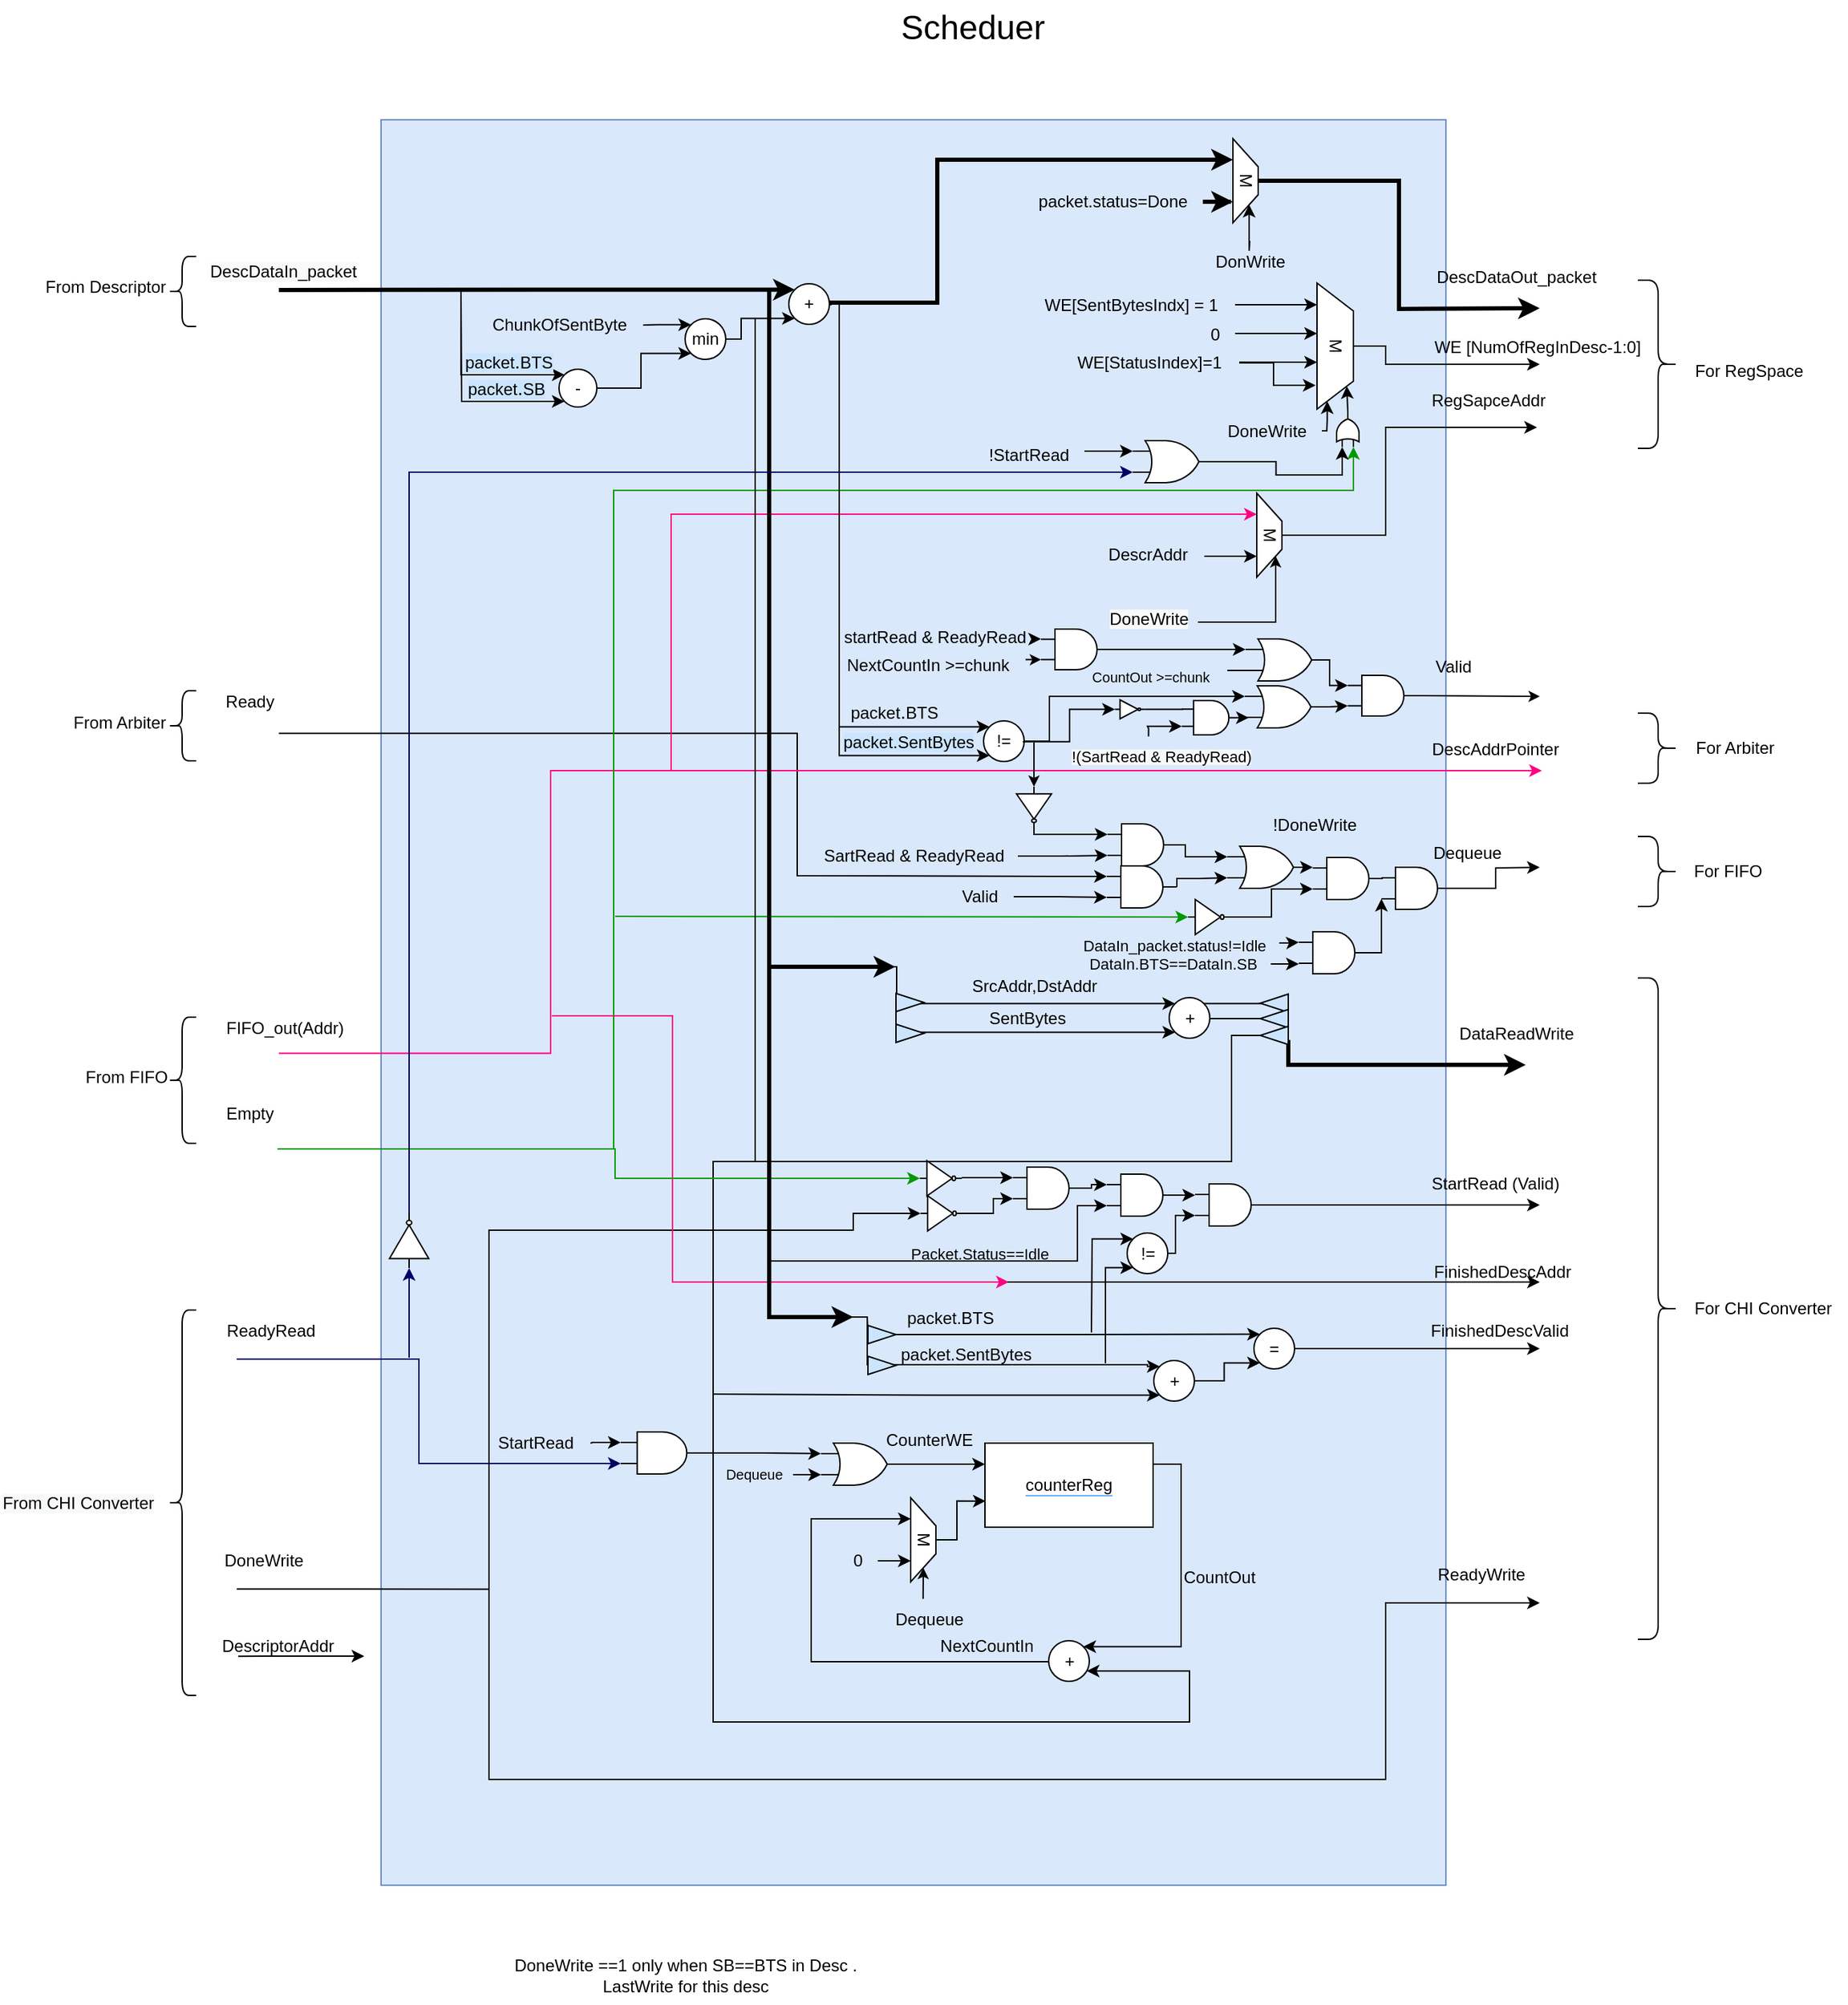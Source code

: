 <mxfile version="20.2.0" type="device"><diagram id="4K5KOWFWuH8jTdfxK54g" name="Σελίδα-1"><mxGraphModel dx="2518" dy="1990" grid="1" gridSize="10" guides="1" tooltips="1" connect="1" arrows="1" fold="1" page="1" pageScale="1" pageWidth="827" pageHeight="1169" math="0" shadow="0"><root><mxCell id="0"/><mxCell id="1" parent="0"/><mxCell id="x_2PZSOI47vzH_txAiw0-2" value="" style="rounded=0;whiteSpace=wrap;html=1;fontSize=24;fillColor=#dae8fc;strokeColor=#6c8ebf;" parent="1" vertex="1"><mxGeometry x="-137" y="5.5" width="760" height="1260" as="geometry"/></mxCell><mxCell id="DXPQOl-MTlfPxn9MrWtg-91" style="edgeStyle=orthogonalEdgeStyle;rounded=0;orthogonalLoop=1;jettySize=auto;html=1;exitX=0;exitY=0.5;exitDx=0;exitDy=0;fontSize=12;startArrow=classic;startFill=1;endArrow=none;endFill=0;endSize=15;sourcePerimeterSpacing=18;targetPerimeterSpacing=0;strokeColor=#000000;exitPerimeter=0;" edge="1" parent="1" source="DXPQOl-MTlfPxn9MrWtg-182"><mxGeometry relative="1" as="geometry"><mxPoint x="-240" y="1054.154" as="targetPoint"/><mxPoint x="-150" y="1054" as="sourcePoint"/><Array as="points"><mxPoint x="200" y="786"/><mxPoint x="200" y="798"/><mxPoint x="-60" y="798"/><mxPoint x="-60" y="1054"/></Array></mxGeometry></mxCell><mxCell id="x_2PZSOI47vzH_txAiw0-1" value="&lt;font style=&quot;font-size: 24px;&quot;&gt;Scheduer&lt;/font&gt;" style="text;html=1;align=center;verticalAlign=middle;resizable=0;points=[];autosize=1;strokeColor=none;fillColor=none;" parent="1" vertex="1"><mxGeometry x="220" y="-80" width="130" height="40" as="geometry"/></mxCell><mxCell id="DXPQOl-MTlfPxn9MrWtg-13" style="edgeStyle=orthogonalEdgeStyle;rounded=0;orthogonalLoop=1;jettySize=auto;html=1;startArrow=classic;startFill=1;endArrow=none;endFill=0;exitX=0;exitY=0.25;exitDx=0;exitDy=0;exitPerimeter=0;fillColor=#f8cecc;strokeColor=#000000;" edge="1" parent="1" source="DXPQOl-MTlfPxn9MrWtg-239"><mxGeometry relative="1" as="geometry"><mxPoint x="-210" y="443.412" as="targetPoint"/><mxPoint x="690" y="539" as="sourcePoint"/><Array as="points"><mxPoint x="344" y="545"/><mxPoint x="160" y="545"/><mxPoint x="160" y="443"/></Array></mxGeometry></mxCell><mxCell id="DXPQOl-MTlfPxn9MrWtg-16" style="edgeStyle=orthogonalEdgeStyle;rounded=0;orthogonalLoop=1;jettySize=auto;html=1;startArrow=none;startFill=0;endArrow=none;endFill=0;fillColor=#e1d5e7;strokeColor=#FF0080;" edge="1" parent="1"><mxGeometry relative="1" as="geometry"><mxPoint x="-210" y="671.706" as="targetPoint"/><mxPoint x="580" y="470" as="sourcePoint"/><Array as="points"><mxPoint x="-16" y="470"/><mxPoint x="-16" y="672"/></Array></mxGeometry></mxCell><mxCell id="x_2PZSOI47vzH_txAiw0-5" style="edgeStyle=orthogonalEdgeStyle;rounded=0;orthogonalLoop=1;jettySize=auto;html=1;fontSize=12;exitX=0;exitY=0.75;exitDx=0;exitDy=0;entryX=0;entryY=1;entryDx=0;entryDy=0;" parent="1" edge="1" target="DXPQOl-MTlfPxn9MrWtg-223" source="DXPQOl-MTlfPxn9MrWtg-175"><mxGeometry relative="1" as="geometry"><mxPoint x="690" y="682.0" as="targetPoint"/><mxPoint x="200" y="630" as="sourcePoint"/><Array as="points"><mxPoint x="231" y="657"/></Array></mxGeometry></mxCell><mxCell id="x_2PZSOI47vzH_txAiw0-6" style="edgeStyle=orthogonalEdgeStyle;rounded=0;orthogonalLoop=1;jettySize=auto;html=1;fontSize=12;entryX=0;entryY=0;entryDx=0;entryDy=0;" parent="1" edge="1" target="DXPQOl-MTlfPxn9MrWtg-223"><mxGeometry relative="1" as="geometry"><mxPoint x="690" y="639.0" as="targetPoint"/><mxPoint x="170" y="610" as="sourcePoint"/><Array as="points"><mxPoint x="231" y="610"/><mxPoint x="231" y="636"/></Array></mxGeometry></mxCell><mxCell id="x_2PZSOI47vzH_txAiw0-7" style="edgeStyle=orthogonalEdgeStyle;rounded=0;orthogonalLoop=1;jettySize=auto;html=1;fontSize=12;exitX=0.5;exitY=0;exitDx=0;exitDy=0;" parent="1" source="DXPQOl-MTlfPxn9MrWtg-37" edge="1"><mxGeometry relative="1" as="geometry"><mxPoint x="690" y="180" as="targetPoint"/><mxPoint x="611" y="181" as="sourcePoint"/><Array as="points"><mxPoint x="580" y="167"/><mxPoint x="580" y="180"/></Array></mxGeometry></mxCell><mxCell id="x_2PZSOI47vzH_txAiw0-8" style="edgeStyle=orthogonalEdgeStyle;rounded=0;orthogonalLoop=1;jettySize=auto;html=1;fontSize=12;exitX=1;exitY=0.5;exitDx=0;exitDy=0;entryX=0.25;entryY=1;entryDx=0;entryDy=0;strokeWidth=3;" parent="1" edge="1" target="DXPQOl-MTlfPxn9MrWtg-93"><mxGeometry relative="1" as="geometry"><mxPoint x="691" y="136.0" as="targetPoint"/><mxPoint x="183.0" y="138" as="sourcePoint"/><Array as="points"><mxPoint x="183" y="136"/><mxPoint x="260" y="136"/><mxPoint x="260" y="34"/></Array></mxGeometry></mxCell><mxCell id="x_2PZSOI47vzH_txAiw0-9" value="DescDataOut_packet" style="text;html=1;align=center;verticalAlign=middle;resizable=0;points=[];autosize=1;strokeColor=none;fillColor=none;fontSize=12;" parent="1" vertex="1"><mxGeometry x="603" y="103" width="140" height="30" as="geometry"/></mxCell><mxCell id="x_2PZSOI47vzH_txAiw0-15" value="WE [NumOfRegInDesc-1:0]" style="text;html=1;align=center;verticalAlign=middle;resizable=0;points=[];autosize=1;strokeColor=none;fillColor=none;fontSize=12;" parent="1" vertex="1"><mxGeometry x="603" y="153" width="170" height="30" as="geometry"/></mxCell><mxCell id="x_2PZSOI47vzH_txAiw0-17" value="SrcAddr,DstAddr" style="text;html=1;align=center;verticalAlign=middle;resizable=0;points=[];autosize=1;strokeColor=none;fillColor=none;fontSize=12;" parent="1" vertex="1"><mxGeometry x="274" y="609" width="110" height="30" as="geometry"/></mxCell><mxCell id="x_2PZSOI47vzH_txAiw0-22" value="&lt;span style=&quot;color: rgb(0, 0, 0); font-family: Helvetica; font-size: 12px; font-style: normal; font-variant-ligatures: normal; font-variant-caps: normal; font-weight: 400; letter-spacing: normal; orphans: 2; text-align: center; text-indent: 0px; text-transform: none; widows: 2; word-spacing: 0px; -webkit-text-stroke-width: 0px; background-color: rgb(248, 249, 250); text-decoration-thickness: initial; text-decoration-style: initial; text-decoration-color: initial; float: none; display: inline !important;&quot;&gt;DescDataIn_packet&lt;/span&gt;" style="text;whiteSpace=wrap;html=1;fontSize=12;" parent="1" vertex="1"><mxGeometry x="-261" y="100" width="90" height="20" as="geometry"/></mxCell><mxCell id="x_2PZSOI47vzH_txAiw0-24" style="edgeStyle=orthogonalEdgeStyle;rounded=0;orthogonalLoop=1;jettySize=auto;html=1;fontSize=12;exitX=1;exitY=0.5;exitDx=0;exitDy=0;exitPerimeter=0;" parent="1" edge="1" source="DXPQOl-MTlfPxn9MrWtg-233"><mxGeometry relative="1" as="geometry"><mxPoint x="690" y="780" as="targetPoint"/><mxPoint x="307" y="779" as="sourcePoint"/><Array as="points"><mxPoint x="600" y="780"/><mxPoint x="600" y="780"/></Array></mxGeometry></mxCell><mxCell id="x_2PZSOI47vzH_txAiw0-26" value="StartRead (Valid)" style="text;html=1;align=center;verticalAlign=middle;resizable=0;points=[];autosize=1;strokeColor=none;fillColor=none;fontSize=12;" parent="1" vertex="1"><mxGeometry x="603" y="750" width="110" height="30" as="geometry"/></mxCell><mxCell id="x_2PZSOI47vzH_txAiw0-27" value="RegSapceAddr" style="text;html=1;align=center;verticalAlign=middle;resizable=0;points=[];autosize=1;strokeColor=none;fillColor=none;fontSize=12;" parent="1" vertex="1"><mxGeometry x="603" y="191" width="100" height="30" as="geometry"/></mxCell><mxCell id="x_2PZSOI47vzH_txAiw0-28" style="edgeStyle=orthogonalEdgeStyle;rounded=0;orthogonalLoop=1;jettySize=auto;html=1;fontSize=12;exitX=0.5;exitY=0;exitDx=0;exitDy=0;" parent="1" edge="1" source="DXPQOl-MTlfPxn9MrWtg-112"><mxGeometry relative="1" as="geometry"><mxPoint x="688" y="225" as="targetPoint"/><mxPoint x="580" y="280" as="sourcePoint"/><Array as="points"><mxPoint x="580" y="302"/><mxPoint x="580" y="225"/></Array></mxGeometry></mxCell><mxCell id="x_2PZSOI47vzH_txAiw0-29" style="edgeStyle=orthogonalEdgeStyle;rounded=0;orthogonalLoop=1;jettySize=auto;html=1;fontSize=12;exitX=1;exitY=0.5;exitDx=0;exitDy=0;entryX=0;entryY=0.25;entryDx=0;entryDy=0;entryPerimeter=0;" parent="1" edge="1" target="DXPQOl-MTlfPxn9MrWtg-273" source="DXPQOl-MTlfPxn9MrWtg-47"><mxGeometry relative="1" as="geometry"><mxPoint x="395.5" y="430.75" as="targetPoint"/><mxPoint x="183.0" y="285" as="sourcePoint"/><Array as="points"><mxPoint x="340" y="449"/><mxPoint x="340" y="417"/></Array></mxGeometry></mxCell><mxCell id="x_2PZSOI47vzH_txAiw0-31" value="Valid" style="text;html=1;align=center;verticalAlign=middle;resizable=0;points=[];autosize=1;strokeColor=none;fillColor=none;fontSize=12;" parent="1" vertex="1"><mxGeometry x="603" y="381" width="50" height="30" as="geometry"/></mxCell><mxCell id="DXPQOl-MTlfPxn9MrWtg-1" style="edgeStyle=orthogonalEdgeStyle;rounded=0;orthogonalLoop=1;jettySize=auto;html=1;fontSize=12;exitX=0.25;exitY=1;exitDx=0;exitDy=0;fillColor=#e1d5e7;strokeColor=#FF0080;startArrow=classic;startFill=1;" edge="1" parent="1" source="DXPQOl-MTlfPxn9MrWtg-112"><mxGeometry relative="1" as="geometry"><mxPoint x="691.5" y="470" as="targetPoint"/><mxPoint x="580" y="409" as="sourcePoint"/><Array as="points"><mxPoint x="70" y="287"/><mxPoint x="70" y="470"/></Array></mxGeometry></mxCell><mxCell id="DXPQOl-MTlfPxn9MrWtg-2" value="DescAddrPointer" style="text;html=1;align=center;verticalAlign=middle;resizable=0;points=[];autosize=1;strokeColor=none;fillColor=none;fontSize=12;" vertex="1" parent="1"><mxGeometry x="603" y="440" width="110" height="30" as="geometry"/></mxCell><mxCell id="DXPQOl-MTlfPxn9MrWtg-4" value="Dequeue" style="text;html=1;align=center;verticalAlign=middle;resizable=0;points=[];autosize=1;strokeColor=none;fillColor=none;" vertex="1" parent="1"><mxGeometry x="603" y="514" width="70" height="30" as="geometry"/></mxCell><mxCell id="DXPQOl-MTlfPxn9MrWtg-5" value="" style="shape=curlyBracket;whiteSpace=wrap;html=1;rounded=1;flipH=1;size=0.5;" vertex="1" parent="1"><mxGeometry x="760" y="120" width="29" height="120" as="geometry"/></mxCell><mxCell id="DXPQOl-MTlfPxn9MrWtg-6" value="" style="shape=curlyBracket;whiteSpace=wrap;html=1;rounded=1;flipH=1;size=0.5;" vertex="1" parent="1"><mxGeometry x="760" y="429" width="29" height="50" as="geometry"/></mxCell><mxCell id="DXPQOl-MTlfPxn9MrWtg-7" value="" style="shape=curlyBracket;whiteSpace=wrap;html=1;rounded=1;flipH=1;size=0.5;" vertex="1" parent="1"><mxGeometry x="760" y="517" width="29" height="50" as="geometry"/></mxCell><mxCell id="DXPQOl-MTlfPxn9MrWtg-8" value="" style="shape=curlyBracket;whiteSpace=wrap;html=1;rounded=1;flipH=1;size=0.5;" vertex="1" parent="1"><mxGeometry x="760" y="618" width="29" height="472" as="geometry"/></mxCell><mxCell id="DXPQOl-MTlfPxn9MrWtg-9" value="For RegSpace" style="text;html=1;align=center;verticalAlign=middle;resizable=0;points=[];autosize=1;strokeColor=none;fillColor=none;" vertex="1" parent="1"><mxGeometry x="789" y="170" width="100" height="30" as="geometry"/></mxCell><mxCell id="DXPQOl-MTlfPxn9MrWtg-10" value="For Arbiter" style="text;html=1;align=center;verticalAlign=middle;resizable=0;points=[];autosize=1;strokeColor=none;fillColor=none;" vertex="1" parent="1"><mxGeometry x="789" y="439" width="80" height="30" as="geometry"/></mxCell><mxCell id="DXPQOl-MTlfPxn9MrWtg-11" value="For FIFO" style="text;html=1;align=center;verticalAlign=middle;resizable=0;points=[];autosize=1;strokeColor=none;fillColor=none;" vertex="1" parent="1"><mxGeometry x="789" y="527" width="70" height="30" as="geometry"/></mxCell><mxCell id="DXPQOl-MTlfPxn9MrWtg-12" value="For CHI Converter" style="text;html=1;align=center;verticalAlign=middle;resizable=0;points=[];autosize=1;strokeColor=none;fillColor=none;" vertex="1" parent="1"><mxGeometry x="789" y="839" width="120" height="30" as="geometry"/></mxCell><mxCell id="DXPQOl-MTlfPxn9MrWtg-15" value="Ready" style="text;html=1;align=center;verticalAlign=middle;resizable=0;points=[];autosize=1;strokeColor=none;fillColor=none;" vertex="1" parent="1"><mxGeometry x="-261" y="406" width="60" height="30" as="geometry"/></mxCell><mxCell id="DXPQOl-MTlfPxn9MrWtg-17" style="edgeStyle=orthogonalEdgeStyle;rounded=0;orthogonalLoop=1;jettySize=auto;html=1;startArrow=classic;startFill=1;endArrow=none;endFill=0;fillColor=#d5e8d4;strokeColor=#009900;targetPerimeterSpacing=0;exitX=0;exitY=0.75;exitDx=0;exitDy=0;exitPerimeter=0;" edge="1" parent="1" source="DXPQOl-MTlfPxn9MrWtg-86"><mxGeometry relative="1" as="geometry"><mxPoint x="-211" y="740" as="targetPoint"/><mxPoint x="670" y="280" as="sourcePoint"/><Array as="points"><mxPoint x="557" y="270"/><mxPoint x="29" y="270"/><mxPoint x="29" y="740"/></Array></mxGeometry></mxCell><mxCell id="DXPQOl-MTlfPxn9MrWtg-19" value="Empty" style="text;html=1;align=center;verticalAlign=middle;resizable=0;points=[];autosize=1;strokeColor=none;fillColor=none;" vertex="1" parent="1"><mxGeometry x="-261" y="700" width="60" height="30" as="geometry"/></mxCell><mxCell id="DXPQOl-MTlfPxn9MrWtg-20" value="FIFO_out(Addr)" style="text;html=1;align=center;verticalAlign=middle;resizable=0;points=[];autosize=1;strokeColor=none;fillColor=none;" vertex="1" parent="1"><mxGeometry x="-261" y="639" width="110" height="30" as="geometry"/></mxCell><mxCell id="DXPQOl-MTlfPxn9MrWtg-21" value="" style="shape=curlyBracket;whiteSpace=wrap;html=1;rounded=1;" vertex="1" parent="1"><mxGeometry x="-289" y="103" width="20" height="50" as="geometry"/></mxCell><mxCell id="DXPQOl-MTlfPxn9MrWtg-22" value="From Descriptor" style="text;html=1;align=center;verticalAlign=middle;resizable=0;points=[];autosize=1;strokeColor=none;fillColor=none;" vertex="1" parent="1"><mxGeometry x="-389" y="110" width="110" height="30" as="geometry"/></mxCell><mxCell id="DXPQOl-MTlfPxn9MrWtg-23" value="" style="shape=curlyBracket;whiteSpace=wrap;html=1;rounded=1;" vertex="1" parent="1"><mxGeometry x="-289" y="413" width="20" height="50" as="geometry"/></mxCell><mxCell id="DXPQOl-MTlfPxn9MrWtg-24" value="&lt;span style=&quot;color: rgba(0, 0, 0, 0); font-family: monospace; font-size: 0px; text-align: start;&quot;&gt;%3CmxGraphModel%3E%3Croot%3E%3CmxCell%20id%3D%220%22%2F%3E%3CmxCell%20id%3D%221%22%20parent%3D%220%22%2F%3E%3CmxCell%20id%3D%222%22%20value%3D%22%22%20style%3D%22shape%3DcurlyBracket%3BwhiteSpace%3Dwrap%3Bhtml%3D1%3Brounded%3D1%3B%22%20vertex%3D%221%22%20parent%3D%221%22%3E%3CmxGeometry%20x%3D%22-10%22%20y%3D%22127%22%20width%3D%2220%22%20height%3D%2250%22%20as%3D%22geometry%22%2F%3E%3C%2FmxCell%3E%3C%2Froot%3E%3C%2FmxGraphModel%3E&lt;/span&gt;" style="text;html=1;align=center;verticalAlign=middle;resizable=0;points=[];autosize=1;strokeColor=none;fillColor=none;" vertex="1" parent="1"><mxGeometry x="-314" y="421" width="20" height="30" as="geometry"/></mxCell><mxCell id="DXPQOl-MTlfPxn9MrWtg-27" value="From Arbiter" style="text;html=1;align=center;verticalAlign=middle;resizable=0;points=[];autosize=1;strokeColor=none;fillColor=none;" vertex="1" parent="1"><mxGeometry x="-369" y="421" width="90" height="30" as="geometry"/></mxCell><mxCell id="DXPQOl-MTlfPxn9MrWtg-28" value="" style="shape=curlyBracket;whiteSpace=wrap;html=1;rounded=1;" vertex="1" parent="1"><mxGeometry x="-289" y="646" width="20" height="90" as="geometry"/></mxCell><mxCell id="DXPQOl-MTlfPxn9MrWtg-29" value="From FIFO" style="text;html=1;align=center;verticalAlign=middle;resizable=0;points=[];autosize=1;strokeColor=none;fillColor=none;" vertex="1" parent="1"><mxGeometry x="-359" y="674" width="80" height="30" as="geometry"/></mxCell><mxCell id="DXPQOl-MTlfPxn9MrWtg-34" style="edgeStyle=orthogonalEdgeStyle;rounded=0;orthogonalLoop=1;jettySize=auto;html=1;exitX=0;exitY=1;exitDx=0;exitDy=0;startArrow=classic;startFill=1;endArrow=none;endFill=0;entryX=1;entryY=0.5;entryDx=0;entryDy=0;" edge="1" parent="1" source="DXPQOl-MTlfPxn9MrWtg-30" target="DXPQOl-MTlfPxn9MrWtg-82"><mxGeometry relative="1" as="geometry"><mxPoint x="103" y="167" as="targetPoint"/><Array as="points"><mxPoint x="120" y="147"/><mxPoint x="120" y="162"/></Array></mxGeometry></mxCell><mxCell id="DXPQOl-MTlfPxn9MrWtg-30" value="+" style="ellipse;whiteSpace=wrap;html=1;aspect=fixed;" vertex="1" parent="1"><mxGeometry x="154" y="122.5" width="29" height="29" as="geometry"/></mxCell><mxCell id="x_2PZSOI47vzH_txAiw0-21" style="edgeStyle=orthogonalEdgeStyle;rounded=0;orthogonalLoop=1;jettySize=auto;html=1;fontSize=12;startArrow=classic;startFill=1;endArrow=none;endFill=0;exitX=0;exitY=0;exitDx=0;exitDy=0;strokeWidth=3;" parent="1" source="DXPQOl-MTlfPxn9MrWtg-30" edge="1"><mxGeometry relative="1" as="geometry"><mxPoint x="-210" y="127" as="targetPoint"/><mxPoint x="-39.04" y="155.95" as="sourcePoint"/><Array as="points"/></mxGeometry></mxCell><mxCell id="DXPQOl-MTlfPxn9MrWtg-39" style="edgeStyle=orthogonalEdgeStyle;rounded=0;orthogonalLoop=1;jettySize=auto;html=1;exitX=0.25;exitY=1;exitDx=0;exitDy=0;startArrow=classic;startFill=1;endArrow=none;endFill=0;" edge="1" parent="1" target="DXPQOl-MTlfPxn9MrWtg-40"><mxGeometry relative="1" as="geometry"><mxPoint x="531" y="137.5" as="sourcePoint"/><mxPoint x="452" y="143" as="targetPoint"/><Array as="points"/></mxGeometry></mxCell><mxCell id="DXPQOl-MTlfPxn9MrWtg-41" style="edgeStyle=orthogonalEdgeStyle;rounded=0;orthogonalLoop=1;jettySize=auto;html=1;exitX=0.75;exitY=1;exitDx=0;exitDy=0;startArrow=classic;startFill=1;endArrow=none;endFill=0;" edge="1" parent="1" target="DXPQOl-MTlfPxn9MrWtg-105"><mxGeometry relative="1" as="geometry"><mxPoint x="531" y="178.5" as="sourcePoint"/><mxPoint x="462.5" y="178" as="targetPoint"/><Array as="points"/></mxGeometry></mxCell><mxCell id="DXPQOl-MTlfPxn9MrWtg-103" style="edgeStyle=orthogonalEdgeStyle;rounded=0;orthogonalLoop=1;jettySize=auto;html=1;exitX=0.5;exitY=1;exitDx=0;exitDy=0;fontSize=12;startArrow=classic;startFill=1;endArrow=none;endFill=0;endSize=15;sourcePerimeterSpacing=18;targetPerimeterSpacing=0;strokeColor=#000000;" edge="1" parent="1" target="DXPQOl-MTlfPxn9MrWtg-106"><mxGeometry relative="1" as="geometry"><mxPoint x="531" y="158.0" as="sourcePoint"/><mxPoint x="473" y="158.0" as="targetPoint"/></mxGeometry></mxCell><mxCell id="DXPQOl-MTlfPxn9MrWtg-104" style="edgeStyle=orthogonalEdgeStyle;rounded=0;orthogonalLoop=1;jettySize=auto;html=1;fontSize=12;startArrow=classic;startFill=1;endArrow=none;endFill=0;endSize=15;sourcePerimeterSpacing=18;targetPerimeterSpacing=0;strokeColor=#000000;" edge="1" parent="1" target="DXPQOl-MTlfPxn9MrWtg-105"><mxGeometry relative="1" as="geometry"><mxPoint x="530" y="195" as="sourcePoint"/><mxPoint x="473" y="158.034" as="targetPoint"/><Array as="points"><mxPoint x="500" y="195"/><mxPoint x="500" y="179"/></Array></mxGeometry></mxCell><mxCell id="DXPQOl-MTlfPxn9MrWtg-108" style="edgeStyle=orthogonalEdgeStyle;rounded=0;orthogonalLoop=1;jettySize=auto;html=1;exitX=1;exitY=0.75;exitDx=0;exitDy=0;fontSize=12;startArrow=classic;startFill=1;endArrow=none;endFill=0;endSize=15;sourcePerimeterSpacing=18;targetPerimeterSpacing=0;strokeColor=#000000;" edge="1" parent="1" source="DXPQOl-MTlfPxn9MrWtg-37" target="DXPQOl-MTlfPxn9MrWtg-107"><mxGeometry relative="1" as="geometry"><Array as="points"><mxPoint x="538" y="220"/><mxPoint x="538" y="228"/></Array></mxGeometry></mxCell><mxCell id="DXPQOl-MTlfPxn9MrWtg-37" value="M" style="shape=trapezoid;perimeter=trapezoidPerimeter;whiteSpace=wrap;html=1;fixedSize=1;rotation=90;" vertex="1" parent="1"><mxGeometry x="499" y="154" width="90" height="26" as="geometry"/></mxCell><mxCell id="DXPQOl-MTlfPxn9MrWtg-40" value="WE[SentBytesIndx] = 1" style="text;html=1;align=center;verticalAlign=middle;resizable=0;points=[];autosize=1;strokeColor=none;fillColor=none;" vertex="1" parent="1"><mxGeometry x="322.5" y="123" width="150" height="30" as="geometry"/></mxCell><mxCell id="DXPQOl-MTlfPxn9MrWtg-48" style="edgeStyle=orthogonalEdgeStyle;rounded=0;orthogonalLoop=1;jettySize=auto;html=1;exitX=0;exitY=0;exitDx=0;exitDy=0;entryX=1;entryY=0.5;entryDx=0;entryDy=0;startArrow=classic;startFill=1;endArrow=none;endFill=0;" edge="1" parent="1" source="DXPQOl-MTlfPxn9MrWtg-47"><mxGeometry relative="1" as="geometry"><mxPoint x="354.247" y="278.747" as="sourcePoint"/><mxPoint x="183.0" y="136.0" as="targetPoint"/><Array as="points"><mxPoint x="190" y="439"/><mxPoint x="190" y="136"/></Array></mxGeometry></mxCell><mxCell id="DXPQOl-MTlfPxn9MrWtg-49" style="edgeStyle=orthogonalEdgeStyle;rounded=0;orthogonalLoop=1;jettySize=auto;html=1;exitX=0;exitY=1;exitDx=0;exitDy=0;startArrow=classic;startFill=1;endArrow=none;endFill=0;" edge="1" parent="1" source="DXPQOl-MTlfPxn9MrWtg-47"><mxGeometry relative="1" as="geometry"><mxPoint x="260" y="136" as="targetPoint"/><mxPoint x="374.247" y="444.253" as="sourcePoint"/><Array as="points"><mxPoint x="190" y="459"/><mxPoint x="190" y="136"/></Array></mxGeometry></mxCell><mxCell id="DXPQOl-MTlfPxn9MrWtg-47" value="!=" style="ellipse;whiteSpace=wrap;html=1;aspect=fixed;" vertex="1" parent="1"><mxGeometry x="293" y="434.5" width="29" height="29" as="geometry"/></mxCell><mxCell id="DXPQOl-MTlfPxn9MrWtg-50" value="packet&lt;font style=&quot;font-size: 14px;&quot;&gt;.&lt;/font&gt;BTS" style="text;html=1;align=center;verticalAlign=middle;resizable=0;points=[];autosize=1;strokeColor=none;fillColor=none;" vertex="1" parent="1"><mxGeometry x="184" y="413" width="90" height="30" as="geometry"/></mxCell><mxCell id="DXPQOl-MTlfPxn9MrWtg-64" style="edgeStyle=orthogonalEdgeStyle;rounded=0;orthogonalLoop=1;jettySize=auto;html=1;exitX=0;exitY=0.75;exitDx=0;exitDy=0;exitPerimeter=0;entryX=1;entryY=0.5;entryDx=0;entryDy=0;entryPerimeter=0;fontSize=14;startArrow=classic;startFill=1;endArrow=none;endFill=0;" edge="1" parent="1" source="DXPQOl-MTlfPxn9MrWtg-54" target="DXPQOl-MTlfPxn9MrWtg-59"><mxGeometry relative="1" as="geometry"/></mxCell><mxCell id="DXPQOl-MTlfPxn9MrWtg-66" style="edgeStyle=orthogonalEdgeStyle;rounded=0;orthogonalLoop=1;jettySize=auto;html=1;exitX=1;exitY=0.5;exitDx=0;exitDy=0;exitPerimeter=0;fontSize=14;startArrow=none;startFill=0;endArrow=classic;endFill=1;" edge="1" parent="1" source="DXPQOl-MTlfPxn9MrWtg-294"><mxGeometry relative="1" as="geometry"><mxPoint x="690" y="539" as="targetPoint"/><mxPoint x="601.5" y="538.61" as="sourcePoint"/></mxGeometry></mxCell><mxCell id="DXPQOl-MTlfPxn9MrWtg-54" value="" style="verticalLabelPosition=bottom;shadow=0;dashed=0;align=center;html=1;verticalAlign=top;shape=mxgraph.electrical.logic_gates.logic_gate;operation=and;fontSize=14;" vertex="1" parent="1"><mxGeometry x="528" y="532" width="50" height="30" as="geometry"/></mxCell><mxCell id="DXPQOl-MTlfPxn9MrWtg-56" style="edgeStyle=orthogonalEdgeStyle;rounded=0;orthogonalLoop=1;jettySize=auto;html=1;exitX=1;exitY=0.5;exitDx=0;exitDy=0;exitPerimeter=0;entryX=0;entryY=0.25;entryDx=0;entryDy=0;entryPerimeter=0;fontSize=14;startArrow=none;startFill=0;endArrow=classic;endFill=1;" edge="1" parent="1" source="DXPQOl-MTlfPxn9MrWtg-55" target="DXPQOl-MTlfPxn9MrWtg-54"><mxGeometry relative="1" as="geometry"/></mxCell><mxCell id="DXPQOl-MTlfPxn9MrWtg-62" style="edgeStyle=orthogonalEdgeStyle;rounded=0;orthogonalLoop=1;jettySize=auto;html=1;exitX=0;exitY=0.25;exitDx=0;exitDy=0;exitPerimeter=0;entryX=1;entryY=0.5;entryDx=0;entryDy=0;entryPerimeter=0;fontSize=14;startArrow=classic;startFill=1;endArrow=none;endFill=0;" edge="1" parent="1" source="DXPQOl-MTlfPxn9MrWtg-243" target="DXPQOl-MTlfPxn9MrWtg-60"><mxGeometry relative="1" as="geometry"><Array as="points"><mxPoint x="329" y="516"/></Array></mxGeometry></mxCell><mxCell id="DXPQOl-MTlfPxn9MrWtg-55" value="" style="verticalLabelPosition=bottom;shadow=0;dashed=0;align=center;html=1;verticalAlign=top;shape=mxgraph.electrical.logic_gates.logic_gate;operation=or;fontSize=14;" vertex="1" parent="1"><mxGeometry x="467" y="524" width="59" height="30" as="geometry"/></mxCell><mxCell id="DXPQOl-MTlfPxn9MrWtg-65" style="edgeStyle=orthogonalEdgeStyle;rounded=0;orthogonalLoop=1;jettySize=auto;html=1;exitX=0;exitY=0.5;exitDx=0;exitDy=0;exitPerimeter=0;fontSize=14;startArrow=classic;startFill=1;endArrow=none;endFill=0;fillColor=#d5e8d4;strokeColor=#009900;" edge="1" parent="1" source="DXPQOl-MTlfPxn9MrWtg-59"><mxGeometry relative="1" as="geometry"><mxPoint x="30" y="574" as="targetPoint"/></mxGeometry></mxCell><mxCell id="DXPQOl-MTlfPxn9MrWtg-59" value="" style="verticalLabelPosition=bottom;shadow=0;dashed=0;align=center;html=1;verticalAlign=top;shape=mxgraph.electrical.logic_gates.inverter_2;fontSize=14;" vertex="1" parent="1"><mxGeometry x="439" y="562" width="30" height="25" as="geometry"/></mxCell><mxCell id="DXPQOl-MTlfPxn9MrWtg-156" style="edgeStyle=orthogonalEdgeStyle;rounded=0;orthogonalLoop=1;jettySize=auto;html=1;fontSize=12;startArrow=none;startFill=0;endArrow=classic;endFill=1;endSize=5;sourcePerimeterSpacing=0;targetPerimeterSpacing=18;strokeColor=#000000;entryX=0;entryY=0.5;entryDx=0;entryDy=0;entryPerimeter=0;" edge="1" parent="1" target="DXPQOl-MTlfPxn9MrWtg-60"><mxGeometry relative="1" as="geometry"><mxPoint x="329" y="491.5" as="targetPoint"/><mxPoint x="329" y="450" as="sourcePoint"/></mxGeometry></mxCell><mxCell id="DXPQOl-MTlfPxn9MrWtg-60" value="" style="verticalLabelPosition=bottom;shadow=0;dashed=0;align=center;html=1;verticalAlign=top;shape=mxgraph.electrical.logic_gates.inverter_2;fontSize=14;rotation=90;" vertex="1" parent="1"><mxGeometry x="314" y="484" width="30" height="25" as="geometry"/></mxCell><mxCell id="DXPQOl-MTlfPxn9MrWtg-68" style="edgeStyle=orthogonalEdgeStyle;rounded=0;orthogonalLoop=1;jettySize=auto;html=1;fontSize=14;startArrow=classic;startFill=1;endArrow=none;endFill=0;strokeWidth=3;" edge="1" parent="1"><mxGeometry relative="1" as="geometry"><mxPoint x="140" y="127" as="targetPoint"/><mxPoint x="230" y="610" as="sourcePoint"/><Array as="points"><mxPoint x="170" y="610"/><mxPoint x="140" y="610"/></Array></mxGeometry></mxCell><mxCell id="DXPQOl-MTlfPxn9MrWtg-166" style="edgeStyle=orthogonalEdgeStyle;rounded=0;orthogonalLoop=1;jettySize=auto;html=1;fontSize=12;fontColor=#CCE5FF;startArrow=classic;startFill=1;endArrow=none;endFill=0;endSize=5;sourcePerimeterSpacing=18;targetPerimeterSpacing=0;strokeColor=#FF0080;strokeWidth=1;" edge="1" parent="1"><mxGeometry relative="1" as="geometry"><mxPoint x="-15" y="645" as="targetPoint"/><mxPoint x="311" y="835" as="sourcePoint"/><Array as="points"><mxPoint x="71" y="835"/><mxPoint x="71" y="645"/></Array></mxGeometry></mxCell><mxCell id="DXPQOl-MTlfPxn9MrWtg-71" value="ChunkOfSentByte" style="text;html=1;align=center;verticalAlign=middle;resizable=0;points=[];autosize=1;strokeColor=none;fillColor=none;" vertex="1" parent="1"><mxGeometry x="-70" y="137" width="120" height="30" as="geometry"/></mxCell><mxCell id="DXPQOl-MTlfPxn9MrWtg-73" style="edgeStyle=orthogonalEdgeStyle;rounded=0;orthogonalLoop=1;jettySize=auto;html=1;exitX=0;exitY=0;exitDx=0;exitDy=0;fontSize=14;startArrow=classic;startFill=1;endArrow=none;endFill=0;endSize=15;sourcePerimeterSpacing=18;targetPerimeterSpacing=0;" edge="1" parent="1" source="DXPQOl-MTlfPxn9MrWtg-82" target="DXPQOl-MTlfPxn9MrWtg-71"><mxGeometry relative="1" as="geometry"><mxPoint x="50" y="250" as="targetPoint"/><mxPoint x="85" y="152" as="sourcePoint"/></mxGeometry></mxCell><mxCell id="DXPQOl-MTlfPxn9MrWtg-75" style="edgeStyle=orthogonalEdgeStyle;rounded=0;orthogonalLoop=1;jettySize=auto;html=1;exitX=0;exitY=1;exitDx=0;exitDy=0;fontSize=14;startArrow=classic;startFill=1;endArrow=none;endFill=0;endSize=15;sourcePerimeterSpacing=18;targetPerimeterSpacing=0;entryX=1;entryY=0.5;entryDx=0;entryDy=0;" edge="1" parent="1" source="DXPQOl-MTlfPxn9MrWtg-82" target="DXPQOl-MTlfPxn9MrWtg-77"><mxGeometry relative="1" as="geometry"><mxPoint x="85" y="182" as="sourcePoint"/><mxPoint x="34" y="182.0" as="targetPoint"/></mxGeometry></mxCell><mxCell id="DXPQOl-MTlfPxn9MrWtg-78" style="edgeStyle=orthogonalEdgeStyle;rounded=0;orthogonalLoop=1;jettySize=auto;html=1;exitX=0;exitY=0;exitDx=0;exitDy=0;fontSize=12;startArrow=classic;startFill=1;endArrow=none;endFill=0;endSize=15;sourcePerimeterSpacing=18;targetPerimeterSpacing=0;" edge="1" parent="1" source="DXPQOl-MTlfPxn9MrWtg-77"><mxGeometry relative="1" as="geometry"><mxPoint x="-70" y="127" as="targetPoint"/><mxPoint x="13.954" y="169.454" as="sourcePoint"/><Array as="points"><mxPoint x="-80" y="187"/><mxPoint x="-80" y="127"/></Array></mxGeometry></mxCell><mxCell id="DXPQOl-MTlfPxn9MrWtg-79" style="edgeStyle=orthogonalEdgeStyle;rounded=0;orthogonalLoop=1;jettySize=auto;html=1;exitX=0;exitY=1;exitDx=0;exitDy=0;fontSize=12;startArrow=classic;startFill=1;endArrow=none;endFill=0;endSize=15;sourcePerimeterSpacing=18;targetPerimeterSpacing=0;" edge="1" parent="1" source="DXPQOl-MTlfPxn9MrWtg-77"><mxGeometry relative="1" as="geometry"><mxPoint x="-80" y="127" as="targetPoint"/><mxPoint x="13.954" y="188.546" as="sourcePoint"/></mxGeometry></mxCell><mxCell id="DXPQOl-MTlfPxn9MrWtg-77" value="-" style="ellipse;whiteSpace=wrap;html=1;aspect=fixed;fontSize=12;" vertex="1" parent="1"><mxGeometry x="-10" y="183.5" width="27" height="27" as="geometry"/></mxCell><mxCell id="DXPQOl-MTlfPxn9MrWtg-80" value="&lt;span style=&quot;background-color: rgb(204, 229, 255);&quot;&gt;&lt;span style=&quot;color: rgb(0, 0, 0); font-family: Helvetica; font-size: 12px; font-style: normal; font-variant-ligatures: normal; font-variant-caps: normal; font-weight: 400; letter-spacing: normal; orphans: 2; text-align: center; text-indent: 0px; text-transform: none; widows: 2; word-spacing: 0px; -webkit-text-stroke-width: 0px; text-decoration-thickness: initial; text-decoration-style: initial; text-decoration-color: initial; float: none; display: inline !important;&quot;&gt;packet&lt;/span&gt;&lt;font style=&quot;color: rgb(0, 0, 0); font-family: Helvetica; font-style: normal; font-variant-ligatures: normal; font-variant-caps: normal; font-weight: 400; letter-spacing: normal; orphans: 2; text-align: center; text-indent: 0px; text-transform: none; widows: 2; word-spacing: 0px; -webkit-text-stroke-width: 0px; text-decoration-thickness: initial; text-decoration-style: initial; text-decoration-color: initial; font-size: 14px;&quot;&gt;.&lt;/font&gt;&lt;span style=&quot;color: rgb(0, 0, 0); font-family: Helvetica; font-size: 12px; font-style: normal; font-variant-ligatures: normal; font-variant-caps: normal; font-weight: 400; letter-spacing: normal; orphans: 2; text-align: center; text-indent: 0px; text-transform: none; widows: 2; word-spacing: 0px; -webkit-text-stroke-width: 0px; text-decoration-thickness: initial; text-decoration-style: initial; text-decoration-color: initial; float: none; display: inline !important;&quot;&gt;SB&lt;/span&gt;&lt;/span&gt;" style="text;whiteSpace=wrap;html=1;fontSize=12;" vertex="1" parent="1"><mxGeometry x="-77" y="182" width="67" height="28" as="geometry"/></mxCell><mxCell id="DXPQOl-MTlfPxn9MrWtg-81" value="&lt;span style=&quot;background-color: rgb(204, 229, 255);&quot;&gt;&lt;span style=&quot;color: rgb(0, 0, 0); font-family: Helvetica; font-size: 12px; font-style: normal; font-variant-ligatures: normal; font-variant-caps: normal; font-weight: 400; letter-spacing: normal; orphans: 2; text-align: center; text-indent: 0px; text-transform: none; widows: 2; word-spacing: 0px; -webkit-text-stroke-width: 0px; text-decoration-thickness: initial; text-decoration-style: initial; text-decoration-color: initial; float: none; display: inline !important;&quot;&gt;packet&lt;/span&gt;&lt;font style=&quot;color: rgb(0, 0, 0); font-family: Helvetica; font-style: normal; font-variant-ligatures: normal; font-variant-caps: normal; font-weight: 400; letter-spacing: normal; orphans: 2; text-align: center; text-indent: 0px; text-transform: none; widows: 2; word-spacing: 0px; -webkit-text-stroke-width: 0px; text-decoration-thickness: initial; text-decoration-style: initial; text-decoration-color: initial; font-size: 14px;&quot;&gt;.&lt;/font&gt;&lt;span style=&quot;color: rgb(0, 0, 0); font-family: Helvetica; font-size: 12px; font-style: normal; font-variant-ligatures: normal; font-variant-caps: normal; font-weight: 400; letter-spacing: normal; orphans: 2; text-align: center; text-indent: 0px; text-transform: none; widows: 2; word-spacing: 0px; -webkit-text-stroke-width: 0px; text-decoration-thickness: initial; text-decoration-style: initial; text-decoration-color: initial; float: none; display: inline !important;&quot;&gt;BTS&lt;/span&gt;&lt;/span&gt;" style="text;whiteSpace=wrap;html=1;fontSize=12;fillColor=none;strokeColor=none;" vertex="1" parent="1"><mxGeometry x="-79" y="163" width="100" height="40" as="geometry"/></mxCell><mxCell id="DXPQOl-MTlfPxn9MrWtg-82" value="min" style="ellipse;whiteSpace=wrap;html=1;aspect=fixed;" vertex="1" parent="1"><mxGeometry x="80" y="147.5" width="29" height="29" as="geometry"/></mxCell><mxCell id="DXPQOl-MTlfPxn9MrWtg-85" value="ReadyRead" style="text;html=1;align=center;verticalAlign=middle;resizable=0;points=[];autosize=1;strokeColor=none;fillColor=none;fontSize=12;" vertex="1" parent="1"><mxGeometry x="-261" y="855" width="90" height="30" as="geometry"/></mxCell><mxCell id="DXPQOl-MTlfPxn9MrWtg-87" style="edgeStyle=orthogonalEdgeStyle;rounded=0;orthogonalLoop=1;jettySize=auto;html=1;exitX=1;exitY=0;exitDx=0;exitDy=0;entryX=1;entryY=0.5;entryDx=0;entryDy=0;fontSize=12;startArrow=classic;startFill=1;endArrow=none;endFill=0;endSize=15;sourcePerimeterSpacing=0;targetPerimeterSpacing=18;entryPerimeter=0;" edge="1" parent="1" source="DXPQOl-MTlfPxn9MrWtg-37" target="DXPQOl-MTlfPxn9MrWtg-86"><mxGeometry relative="1" as="geometry"/></mxCell><mxCell id="DXPQOl-MTlfPxn9MrWtg-88" style="edgeStyle=orthogonalEdgeStyle;rounded=0;orthogonalLoop=1;jettySize=auto;html=1;fontSize=12;startArrow=classic;startFill=1;endArrow=none;endFill=0;endSize=15;sourcePerimeterSpacing=18;targetPerimeterSpacing=0;fillColor=#fff2cc;strokeColor=#000066;entryX=1;entryY=0.5;entryDx=0;entryDy=0;entryPerimeter=0;exitX=0;exitY=0.75;exitDx=0;exitDy=0;exitPerimeter=0;" edge="1" parent="1" source="DXPQOl-MTlfPxn9MrWtg-288" target="DXPQOl-MTlfPxn9MrWtg-89"><mxGeometry relative="1" as="geometry"><mxPoint x="-117.489" y="740" as="targetPoint"/><mxPoint x="400" y="260" as="sourcePoint"/><Array as="points"><mxPoint x="-117" y="257"/></Array></mxGeometry></mxCell><mxCell id="DXPQOl-MTlfPxn9MrWtg-86" value="" style="verticalLabelPosition=bottom;shadow=0;dashed=0;align=center;html=1;verticalAlign=top;shape=mxgraph.electrical.logic_gates.logic_gate;operation=or;fontSize=14;rotation=-90;direction=east;" vertex="1" parent="1"><mxGeometry x="540.5" y="218.5" width="25" height="16" as="geometry"/></mxCell><mxCell id="DXPQOl-MTlfPxn9MrWtg-90" style="edgeStyle=orthogonalEdgeStyle;rounded=0;orthogonalLoop=1;jettySize=auto;html=1;exitX=0;exitY=0.5;exitDx=0;exitDy=0;exitPerimeter=0;fontSize=12;startArrow=classic;startFill=1;endArrow=none;endFill=0;endSize=15;sourcePerimeterSpacing=18;targetPerimeterSpacing=0;strokeColor=#000066;" edge="1" parent="1" source="DXPQOl-MTlfPxn9MrWtg-89"><mxGeometry relative="1" as="geometry"><mxPoint x="-117" y="889" as="targetPoint"/><Array as="points"><mxPoint x="-117" y="889"/></Array></mxGeometry></mxCell><mxCell id="DXPQOl-MTlfPxn9MrWtg-89" value="" style="verticalLabelPosition=bottom;shadow=0;dashed=0;align=center;html=1;verticalAlign=top;shape=mxgraph.electrical.logic_gates.inverter_2;fontSize=12;rotation=-90;" vertex="1" parent="1"><mxGeometry x="-137" y="791" width="40" height="28" as="geometry"/></mxCell><mxCell id="DXPQOl-MTlfPxn9MrWtg-92" value="DoneWrite" style="text;html=1;align=center;verticalAlign=middle;resizable=0;points=[];autosize=1;strokeColor=none;fillColor=none;fontSize=12;" vertex="1" parent="1"><mxGeometry x="-261" y="1019" width="80" height="30" as="geometry"/></mxCell><mxCell id="DXPQOl-MTlfPxn9MrWtg-94" style="edgeStyle=orthogonalEdgeStyle;rounded=0;orthogonalLoop=1;jettySize=auto;html=1;exitX=0.75;exitY=1;exitDx=0;exitDy=0;fontSize=12;startArrow=classic;startFill=1;endArrow=none;endFill=0;endSize=15;sourcePerimeterSpacing=18;targetPerimeterSpacing=0;strokeColor=#000000;strokeWidth=3;" edge="1" parent="1" source="DXPQOl-MTlfPxn9MrWtg-93" target="DXPQOl-MTlfPxn9MrWtg-95"><mxGeometry relative="1" as="geometry"><mxPoint x="630" y="43.615" as="targetPoint"/></mxGeometry></mxCell><mxCell id="DXPQOl-MTlfPxn9MrWtg-96" style="edgeStyle=orthogonalEdgeStyle;rounded=0;orthogonalLoop=1;jettySize=auto;html=1;exitX=0.5;exitY=0;exitDx=0;exitDy=0;fontSize=12;startArrow=classic;startFill=1;endArrow=none;endFill=0;endSize=15;sourcePerimeterSpacing=0;targetPerimeterSpacing=18;strokeColor=#000000;entryX=0.5;entryY=0;entryDx=0;entryDy=0;strokeWidth=3;" edge="1" parent="1" target="DXPQOl-MTlfPxn9MrWtg-93"><mxGeometry relative="1" as="geometry"><mxPoint x="690" y="140" as="sourcePoint"/></mxGeometry></mxCell><mxCell id="DXPQOl-MTlfPxn9MrWtg-97" style="edgeStyle=orthogonalEdgeStyle;rounded=0;orthogonalLoop=1;jettySize=auto;html=1;exitX=1;exitY=0.25;exitDx=0;exitDy=0;fontSize=12;startArrow=classic;startFill=1;endArrow=none;endFill=0;endSize=15;sourcePerimeterSpacing=18;targetPerimeterSpacing=0;strokeColor=#000000;" edge="1" parent="1" source="DXPQOl-MTlfPxn9MrWtg-93" target="DXPQOl-MTlfPxn9MrWtg-98"><mxGeometry relative="1" as="geometry"><mxPoint x="680" y="66.185" as="targetPoint"/></mxGeometry></mxCell><mxCell id="DXPQOl-MTlfPxn9MrWtg-93" value="M" style="shape=trapezoid;perimeter=trapezoidPerimeter;whiteSpace=wrap;html=1;fixedSize=1;rotation=90;" vertex="1" parent="1"><mxGeometry x="450" y="40" width="60" height="18" as="geometry"/></mxCell><mxCell id="DXPQOl-MTlfPxn9MrWtg-95" value="packet.status=Done" style="text;html=1;align=center;verticalAlign=middle;resizable=0;points=[];autosize=1;strokeColor=none;fillColor=none;fontSize=12;" vertex="1" parent="1"><mxGeometry x="319.5" y="49" width="130" height="30" as="geometry"/></mxCell><mxCell id="DXPQOl-MTlfPxn9MrWtg-98" value="DonWrite" style="text;html=1;align=center;verticalAlign=middle;resizable=0;points=[];autosize=1;strokeColor=none;fillColor=none;fontSize=12;" vertex="1" parent="1"><mxGeometry x="448" y="92" width="70" height="30" as="geometry"/></mxCell><mxCell id="DXPQOl-MTlfPxn9MrWtg-105" value="WE[StatusIndex]=1" style="text;html=1;align=center;verticalAlign=middle;resizable=0;points=[];autosize=1;strokeColor=none;fillColor=none;fontSize=12;" vertex="1" parent="1"><mxGeometry x="345.5" y="164" width="130" height="30" as="geometry"/></mxCell><mxCell id="DXPQOl-MTlfPxn9MrWtg-106" value="0" style="text;html=1;align=center;verticalAlign=middle;resizable=0;points=[];autosize=1;strokeColor=none;fillColor=none;fontSize=12;" vertex="1" parent="1"><mxGeometry x="442.5" y="143.5" width="30" height="30" as="geometry"/></mxCell><mxCell id="DXPQOl-MTlfPxn9MrWtg-107" value="DoneWrite" style="text;html=1;align=center;verticalAlign=middle;resizable=0;points=[];autosize=1;strokeColor=none;fillColor=none;fontSize=12;" vertex="1" parent="1"><mxGeometry x="454.5" y="212.5" width="80" height="30" as="geometry"/></mxCell><mxCell id="DXPQOl-MTlfPxn9MrWtg-110" style="edgeStyle=orthogonalEdgeStyle;rounded=0;orthogonalLoop=1;jettySize=auto;html=1;exitX=0;exitY=0.75;exitDx=0;exitDy=0;fontSize=12;startArrow=classic;startFill=1;endArrow=none;endFill=0;endSize=15;sourcePerimeterSpacing=18;targetPerimeterSpacing=0;strokeColor=#000000;" edge="1" parent="1"><mxGeometry relative="1" as="geometry"><mxPoint x="-239" y="1102.154" as="targetPoint"/><mxPoint x="-149" y="1102" as="sourcePoint"/><Array as="points"><mxPoint x="-219" y="1102"/><mxPoint x="-219" y="1102"/></Array></mxGeometry></mxCell><mxCell id="DXPQOl-MTlfPxn9MrWtg-111" value="DescriptorAddr" style="text;html=1;align=center;verticalAlign=middle;resizable=0;points=[];autosize=1;strokeColor=none;fillColor=none;fontSize=12;" vertex="1" parent="1"><mxGeometry x="-261" y="1080" width="100" height="30" as="geometry"/></mxCell><mxCell id="DXPQOl-MTlfPxn9MrWtg-114" style="edgeStyle=orthogonalEdgeStyle;rounded=0;orthogonalLoop=1;jettySize=auto;html=1;exitX=0.75;exitY=1;exitDx=0;exitDy=0;entryX=1.008;entryY=0.549;entryDx=0;entryDy=0;entryPerimeter=0;fontSize=12;startArrow=classic;startFill=1;endArrow=none;endFill=0;endSize=15;sourcePerimeterSpacing=18;targetPerimeterSpacing=0;strokeColor=#000000;" edge="1" parent="1" source="DXPQOl-MTlfPxn9MrWtg-112" target="DXPQOl-MTlfPxn9MrWtg-113"><mxGeometry relative="1" as="geometry"/></mxCell><mxCell id="DXPQOl-MTlfPxn9MrWtg-112" value="M" style="shape=trapezoid;perimeter=trapezoidPerimeter;whiteSpace=wrap;html=1;fixedSize=1;rotation=90;" vertex="1" parent="1"><mxGeometry x="467" y="293" width="60" height="18" as="geometry"/></mxCell><mxCell id="DXPQOl-MTlfPxn9MrWtg-113" value="DescrAddr" style="text;html=1;align=center;verticalAlign=middle;resizable=0;points=[];autosize=1;strokeColor=none;fillColor=none;fontSize=12;" vertex="1" parent="1"><mxGeometry x="370" y="301" width="80" height="30" as="geometry"/></mxCell><mxCell id="DXPQOl-MTlfPxn9MrWtg-115" value="&lt;span style=&quot;color: rgb(0, 0, 0); font-family: Helvetica; font-size: 12px; font-style: normal; font-variant-ligatures: normal; font-variant-caps: normal; font-weight: 400; letter-spacing: normal; orphans: 2; text-align: center; text-indent: 0px; text-transform: none; widows: 2; word-spacing: 0px; -webkit-text-stroke-width: 0px; background-color: rgb(248, 249, 250); text-decoration-thickness: initial; text-decoration-style: initial; text-decoration-color: initial; float: none; display: inline !important;&quot;&gt;DoneWrite&lt;/span&gt;" style="text;whiteSpace=wrap;html=1;fontSize=12;fillColor=#dae8fc;strokeColor=none;" vertex="1" parent="1"><mxGeometry x="381" y="348" width="65" height="32" as="geometry"/></mxCell><mxCell id="DXPQOl-MTlfPxn9MrWtg-117" style="edgeStyle=orthogonalEdgeStyle;rounded=0;orthogonalLoop=1;jettySize=auto;html=1;exitX=0;exitY=0.75;exitDx=0;exitDy=0;fontSize=12;startArrow=classic;startFill=1;endArrow=none;endFill=0;endSize=15;sourcePerimeterSpacing=18;targetPerimeterSpacing=0;strokeColor=#000000;" edge="1" parent="1"><mxGeometry relative="1" as="geometry"><mxPoint x="-60" y="1050" as="targetPoint"/><mxPoint x="690" y="1064" as="sourcePoint"/><Array as="points"><mxPoint x="580" y="1064"/><mxPoint x="580" y="1190"/><mxPoint x="-60" y="1190"/></Array></mxGeometry></mxCell><mxCell id="DXPQOl-MTlfPxn9MrWtg-118" value="ReadyWrite" style="text;html=1;align=center;verticalAlign=middle;resizable=0;points=[];autosize=1;strokeColor=none;fillColor=none;fontSize=12;" vertex="1" parent="1"><mxGeometry x="603" y="1029" width="90" height="30" as="geometry"/></mxCell><mxCell id="DXPQOl-MTlfPxn9MrWtg-121" style="edgeStyle=orthogonalEdgeStyle;rounded=0;orthogonalLoop=1;jettySize=auto;html=1;exitX=0;exitY=0.75;exitDx=0;exitDy=0;fontSize=12;startArrow=classic;startFill=1;endArrow=none;endFill=0;endSize=15;sourcePerimeterSpacing=18;targetPerimeterSpacing=0;strokeColor=#000066;exitPerimeter=0;" edge="1" parent="1" source="DXPQOl-MTlfPxn9MrWtg-124"><mxGeometry relative="1" as="geometry"><mxPoint x="-240" y="890" as="targetPoint"/><Array as="points"><mxPoint x="-110" y="965"/><mxPoint x="-110" y="890"/></Array></mxGeometry></mxCell><mxCell id="DXPQOl-MTlfPxn9MrWtg-129" style="edgeStyle=orthogonalEdgeStyle;rounded=0;orthogonalLoop=1;jettySize=auto;html=1;entryX=1;entryY=0.25;entryDx=0;entryDy=0;fontSize=12;startArrow=classic;startFill=1;endArrow=none;endFill=0;endSize=15;sourcePerimeterSpacing=0;targetPerimeterSpacing=18;strokeColor=#000000;exitX=1;exitY=0;exitDx=0;exitDy=0;" edge="1" parent="1" source="DXPQOl-MTlfPxn9MrWtg-128" target="DXPQOl-MTlfPxn9MrWtg-120"><mxGeometry relative="1" as="geometry"><mxPoint x="370" y="1050" as="sourcePoint"/><Array as="points"><mxPoint x="434" y="1095"/><mxPoint x="434" y="965"/></Array></mxGeometry></mxCell><mxCell id="DXPQOl-MTlfPxn9MrWtg-120" value="&lt;span style=&quot;background-color: rgb(255, 255, 255);&quot;&gt;counterReg&lt;/span&gt;" style="rounded=0;whiteSpace=wrap;html=1;labelBackgroundColor=#66B2FF;fontSize=12;" vertex="1" parent="1"><mxGeometry x="294" y="950" width="120" height="60" as="geometry"/></mxCell><mxCell id="DXPQOl-MTlfPxn9MrWtg-122" value="CounterWE" style="text;html=1;align=center;verticalAlign=middle;resizable=0;points=[];autosize=1;strokeColor=none;fillColor=none;fontSize=12;" vertex="1" parent="1"><mxGeometry x="208.5" y="933" width="90" height="30" as="geometry"/></mxCell><mxCell id="DXPQOl-MTlfPxn9MrWtg-126" style="edgeStyle=orthogonalEdgeStyle;rounded=0;orthogonalLoop=1;jettySize=auto;html=1;exitX=0;exitY=0.25;exitDx=0;exitDy=0;exitPerimeter=0;fontSize=12;startArrow=classic;startFill=1;endArrow=none;endFill=0;endSize=15;sourcePerimeterSpacing=18;targetPerimeterSpacing=0;strokeColor=#000000;" edge="1" parent="1" source="DXPQOl-MTlfPxn9MrWtg-124" target="DXPQOl-MTlfPxn9MrWtg-125"><mxGeometry relative="1" as="geometry"/></mxCell><mxCell id="DXPQOl-MTlfPxn9MrWtg-127" style="edgeStyle=orthogonalEdgeStyle;rounded=0;orthogonalLoop=1;jettySize=auto;html=1;exitX=0;exitY=0.25;exitDx=0;exitDy=0;entryX=1;entryY=0.5;entryDx=0;entryDy=0;fontSize=12;startArrow=classic;startFill=1;endArrow=none;endFill=0;endSize=15;sourcePerimeterSpacing=0;targetPerimeterSpacing=18;strokeColor=#000000;entryPerimeter=0;" edge="1" parent="1" source="DXPQOl-MTlfPxn9MrWtg-120" target="DXPQOl-MTlfPxn9MrWtg-267"><mxGeometry relative="1" as="geometry"/></mxCell><mxCell id="DXPQOl-MTlfPxn9MrWtg-268" style="edgeStyle=orthogonalEdgeStyle;rounded=0;orthogonalLoop=1;jettySize=auto;html=1;exitX=1;exitY=0.5;exitDx=0;exitDy=0;exitPerimeter=0;entryX=0;entryY=0.25;entryDx=0;entryDy=0;entryPerimeter=0;fontSize=10;fontColor=#000000;startArrow=none;startFill=0;endArrow=classic;endFill=1;endSize=6;sourcePerimeterSpacing=18;targetPerimeterSpacing=0;strokeColor=#000000;strokeWidth=1;" edge="1" parent="1" source="DXPQOl-MTlfPxn9MrWtg-124" target="DXPQOl-MTlfPxn9MrWtg-267"><mxGeometry relative="1" as="geometry"/></mxCell><mxCell id="DXPQOl-MTlfPxn9MrWtg-124" value="" style="verticalLabelPosition=bottom;shadow=0;dashed=0;align=center;html=1;verticalAlign=top;shape=mxgraph.electrical.logic_gates.logic_gate;operation=and;labelBackgroundColor=#FFFFFF;fontSize=12;" vertex="1" parent="1"><mxGeometry x="34" y="942" width="59" height="30" as="geometry"/></mxCell><mxCell id="DXPQOl-MTlfPxn9MrWtg-125" value="StartRead" style="text;html=1;align=center;verticalAlign=middle;resizable=0;points=[];autosize=1;strokeColor=none;fillColor=none;fontSize=12;" vertex="1" parent="1"><mxGeometry x="-67.5" y="935" width="80" height="30" as="geometry"/></mxCell><mxCell id="DXPQOl-MTlfPxn9MrWtg-130" style="edgeStyle=orthogonalEdgeStyle;rounded=0;orthogonalLoop=1;jettySize=auto;html=1;fontSize=12;startArrow=none;startFill=0;endArrow=none;endFill=0;endSize=15;sourcePerimeterSpacing=18;targetPerimeterSpacing=0;strokeColor=#000000;exitX=1;exitY=0.5;exitDx=0;exitDy=0;" edge="1" parent="1" source="DXPQOl-MTlfPxn9MrWtg-230"><mxGeometry relative="1" as="geometry"><mxPoint x="130" y="147" as="targetPoint"/><mxPoint x="690" y="735" as="sourcePoint"/><Array as="points"><mxPoint x="470" y="659"/><mxPoint x="470" y="749"/><mxPoint x="130" y="749"/></Array></mxGeometry></mxCell><mxCell id="DXPQOl-MTlfPxn9MrWtg-133" style="edgeStyle=orthogonalEdgeStyle;rounded=0;orthogonalLoop=1;jettySize=auto;html=1;fontSize=12;startArrow=classic;startFill=1;endArrow=none;endFill=0;endSize=15;sourcePerimeterSpacing=18;targetPerimeterSpacing=0;strokeColor=#000000;exitX=0.938;exitY=0.744;exitDx=0;exitDy=0;exitPerimeter=0;" edge="1" parent="1" source="DXPQOl-MTlfPxn9MrWtg-128"><mxGeometry relative="1" as="geometry"><mxPoint x="130" y="749" as="targetPoint"/><mxPoint x="350" y="1110" as="sourcePoint"/><Array as="points"><mxPoint x="440" y="1113"/><mxPoint x="440" y="1149"/><mxPoint x="100" y="1149"/><mxPoint x="100" y="749"/></Array></mxGeometry></mxCell><mxCell id="DXPQOl-MTlfPxn9MrWtg-134" style="edgeStyle=orthogonalEdgeStyle;rounded=0;orthogonalLoop=1;jettySize=auto;html=1;exitX=0.25;exitY=1;exitDx=0;exitDy=0;entryX=0;entryY=0.5;entryDx=0;entryDy=0;fontSize=12;startArrow=classic;startFill=1;endArrow=none;endFill=0;endSize=15;sourcePerimeterSpacing=0;targetPerimeterSpacing=18;strokeColor=#000000;" edge="1" parent="1" source="DXPQOl-MTlfPxn9MrWtg-135" target="DXPQOl-MTlfPxn9MrWtg-128"><mxGeometry relative="1" as="geometry"><Array as="points"><mxPoint x="170" y="1004"/><mxPoint x="170" y="1106"/><mxPoint x="340" y="1106"/></Array></mxGeometry></mxCell><mxCell id="DXPQOl-MTlfPxn9MrWtg-128" value="+" style="ellipse;whiteSpace=wrap;html=1;aspect=fixed;" vertex="1" parent="1"><mxGeometry x="339.5" y="1091" width="29" height="29" as="geometry"/></mxCell><mxCell id="DXPQOl-MTlfPxn9MrWtg-136" style="edgeStyle=orthogonalEdgeStyle;rounded=0;orthogonalLoop=1;jettySize=auto;html=1;exitX=0.004;exitY=0.689;exitDx=0;exitDy=0;entryX=0.5;entryY=0;entryDx=0;entryDy=0;fontSize=12;startArrow=classic;startFill=1;endArrow=none;endFill=0;endSize=15;sourcePerimeterSpacing=0;targetPerimeterSpacing=18;strokeColor=#000000;exitPerimeter=0;" edge="1" parent="1" source="DXPQOl-MTlfPxn9MrWtg-120" target="DXPQOl-MTlfPxn9MrWtg-135"><mxGeometry relative="1" as="geometry"/></mxCell><mxCell id="DXPQOl-MTlfPxn9MrWtg-139" style="edgeStyle=orthogonalEdgeStyle;rounded=0;orthogonalLoop=1;jettySize=auto;html=1;exitX=0.75;exitY=1;exitDx=0;exitDy=0;fontSize=12;startArrow=classic;startFill=1;endArrow=none;endFill=0;endSize=15;sourcePerimeterSpacing=18;targetPerimeterSpacing=0;strokeColor=#000000;" edge="1" parent="1" source="DXPQOl-MTlfPxn9MrWtg-135" target="DXPQOl-MTlfPxn9MrWtg-138"><mxGeometry relative="1" as="geometry"/></mxCell><mxCell id="DXPQOl-MTlfPxn9MrWtg-165" style="edgeStyle=orthogonalEdgeStyle;rounded=0;orthogonalLoop=1;jettySize=auto;html=1;exitX=0.448;exitY=0.003;exitDx=0;exitDy=0;entryX=1;entryY=0.5;entryDx=0;entryDy=0;fontSize=12;startArrow=none;startFill=0;endArrow=classic;endFill=1;endSize=5;sourcePerimeterSpacing=0;targetPerimeterSpacing=18;strokeColor=#000000;exitPerimeter=0;" edge="1" parent="1" source="DXPQOl-MTlfPxn9MrWtg-164" target="DXPQOl-MTlfPxn9MrWtg-135"><mxGeometry relative="1" as="geometry"/></mxCell><mxCell id="DXPQOl-MTlfPxn9MrWtg-135" value="M" style="shape=trapezoid;perimeter=trapezoidPerimeter;whiteSpace=wrap;html=1;fixedSize=1;rotation=90;" vertex="1" parent="1"><mxGeometry x="220" y="1010" width="60" height="18" as="geometry"/></mxCell><mxCell id="DXPQOl-MTlfPxn9MrWtg-138" value="0" style="text;html=1;align=center;verticalAlign=middle;resizable=0;points=[];autosize=1;strokeColor=none;fillColor=none;fontSize=12;" vertex="1" parent="1"><mxGeometry x="187.5" y="1019" width="30" height="30" as="geometry"/></mxCell><mxCell id="DXPQOl-MTlfPxn9MrWtg-144" style="edgeStyle=orthogonalEdgeStyle;rounded=0;orthogonalLoop=1;jettySize=auto;html=1;fontSize=12;startArrow=none;startFill=0;endArrow=classic;endFill=1;endSize=5;sourcePerimeterSpacing=0;targetPerimeterSpacing=18;strokeColor=#000000;entryX=1;entryY=0;entryDx=0;entryDy=0;" edge="1" parent="1" source="DXPQOl-MTlfPxn9MrWtg-115" target="DXPQOl-MTlfPxn9MrWtg-112"><mxGeometry relative="1" as="geometry"><mxPoint x="500.0" y="377.5" as="targetPoint"/><mxPoint x="550" y="370" as="sourcePoint"/><Array as="points"><mxPoint x="502" y="364"/></Array></mxGeometry></mxCell><mxCell id="DXPQOl-MTlfPxn9MrWtg-158" style="edgeStyle=orthogonalEdgeStyle;rounded=0;orthogonalLoop=1;jettySize=auto;html=1;exitX=1;exitY=0.5;exitDx=0;exitDy=0;exitPerimeter=0;fontSize=12;startArrow=none;startFill=0;endArrow=classic;endFill=1;endSize=5;sourcePerimeterSpacing=18;targetPerimeterSpacing=0;strokeColor=#000000;" edge="1" parent="1" source="DXPQOl-MTlfPxn9MrWtg-263"><mxGeometry relative="1" as="geometry"><mxPoint x="690" y="417" as="targetPoint"/><mxPoint x="597.9" y="433.136" as="sourcePoint"/><Array as="points"><mxPoint x="600" y="416"/><mxPoint x="690" y="417"/></Array></mxGeometry></mxCell><mxCell id="DXPQOl-MTlfPxn9MrWtg-151" value="!DoneWrite" style="text;html=1;align=center;verticalAlign=middle;resizable=0;points=[];autosize=1;strokeColor=none;fillColor=none;fontSize=12;" vertex="1" parent="1"><mxGeometry x="489" y="494" width="80" height="30" as="geometry"/></mxCell><mxCell id="DXPQOl-MTlfPxn9MrWtg-153" value="NextCountIn&amp;nbsp;&amp;gt;=chunk" style="text;html=1;align=center;verticalAlign=middle;resizable=0;points=[];autosize=1;strokeColor=none;fillColor=none;fontSize=12;" vertex="1" parent="1"><mxGeometry x="183" y="379.5" width="140" height="30" as="geometry"/></mxCell><mxCell id="DXPQOl-MTlfPxn9MrWtg-155" value="&lt;font style=&quot;font-size: 12px; background-color: rgb(204, 229, 255);&quot;&gt;&lt;span style=&quot;color: rgb(0, 0, 0); font-family: Helvetica; font-style: normal; font-variant-ligatures: normal; font-variant-caps: normal; font-weight: 400; letter-spacing: normal; orphans: 2; text-align: center; text-indent: 0px; text-transform: none; widows: 2; word-spacing: 0px; -webkit-text-stroke-width: 0px; text-decoration-thickness: initial; text-decoration-style: initial; text-decoration-color: initial; float: none; display: inline !important;&quot;&gt;packet&lt;/span&gt;&lt;font style=&quot;color: rgb(0, 0, 0); font-family: Helvetica; font-style: normal; font-variant-ligatures: normal; font-variant-caps: normal; font-weight: 400; letter-spacing: normal; orphans: 2; text-align: center; text-indent: 0px; text-transform: none; widows: 2; word-spacing: 0px; -webkit-text-stroke-width: 0px; text-decoration-thickness: initial; text-decoration-style: initial; text-decoration-color: initial; font-size: 12px;&quot;&gt;.SentBytes&lt;/font&gt;&lt;/font&gt;" style="text;whiteSpace=wrap;html=1;fontSize=12;" vertex="1" parent="1"><mxGeometry x="190.5" y="436" width="100" height="40" as="geometry"/></mxCell><mxCell id="DXPQOl-MTlfPxn9MrWtg-157" value="NextCountIn" style="text;html=1;align=center;verticalAlign=middle;resizable=0;points=[];autosize=1;strokeColor=none;fillColor=none;fontSize=12;" vertex="1" parent="1"><mxGeometry x="249.5" y="1080" width="90" height="30" as="geometry"/></mxCell><mxCell id="DXPQOl-MTlfPxn9MrWtg-160" value="DoneWrite ==1 only when SB==BTS in Desc .&lt;br&gt;LastWrite for this desc&lt;br&gt;" style="text;html=1;align=center;verticalAlign=middle;resizable=0;points=[];autosize=1;strokeColor=none;fillColor=none;fontSize=12;" vertex="1" parent="1"><mxGeometry x="-55" y="1310" width="270" height="40" as="geometry"/></mxCell><mxCell id="DXPQOl-MTlfPxn9MrWtg-163" style="edgeStyle=orthogonalEdgeStyle;rounded=0;orthogonalLoop=1;jettySize=auto;html=1;fontSize=12;startArrow=none;startFill=0;endArrow=classic;endFill=1;endSize=5;sourcePerimeterSpacing=0;targetPerimeterSpacing=18;strokeColor=#000000;entryX=0;entryY=0.75;entryDx=0;entryDy=0;entryPerimeter=0;" edge="1" parent="1" source="DXPQOl-MTlfPxn9MrWtg-153" target="DXPQOl-MTlfPxn9MrWtg-249"><mxGeometry relative="1" as="geometry"><Array as="points"><mxPoint x="330" y="391"/></Array></mxGeometry></mxCell><mxCell id="DXPQOl-MTlfPxn9MrWtg-164" value="Dequeue" style="text;html=1;align=center;verticalAlign=middle;resizable=0;points=[];autosize=1;strokeColor=none;fillColor=none;fontSize=12;" vertex="1" parent="1"><mxGeometry x="218.5" y="1061" width="70" height="30" as="geometry"/></mxCell><mxCell id="DXPQOl-MTlfPxn9MrWtg-168" style="edgeStyle=orthogonalEdgeStyle;rounded=0;orthogonalLoop=1;jettySize=auto;html=1;fontSize=12;" edge="1" parent="1"><mxGeometry relative="1" as="geometry"><mxPoint x="690" y="835" as="targetPoint"/><mxPoint x="310" y="835" as="sourcePoint"/><Array as="points"><mxPoint x="310" y="835"/></Array></mxGeometry></mxCell><mxCell id="DXPQOl-MTlfPxn9MrWtg-169" value="&lt;font color=&quot;#000000&quot;&gt;FinishedDescAddr&lt;/font&gt;" style="text;html=1;align=center;verticalAlign=middle;resizable=0;points=[];autosize=1;strokeColor=none;fillColor=none;fontSize=12;fontColor=#CCE5FF;" vertex="1" parent="1"><mxGeometry x="602.5" y="813" width="120" height="30" as="geometry"/></mxCell><mxCell id="DXPQOl-MTlfPxn9MrWtg-170" style="edgeStyle=orthogonalEdgeStyle;rounded=0;orthogonalLoop=1;jettySize=auto;html=1;fontSize=12;exitX=1;exitY=0.5;exitDx=0;exitDy=0;" edge="1" parent="1" source="DXPQOl-MTlfPxn9MrWtg-185"><mxGeometry relative="1" as="geometry"><mxPoint x="690" y="882.5" as="targetPoint"/><mxPoint x="460" y="885" as="sourcePoint"/><Array as="points"><mxPoint x="630" y="883"/><mxPoint x="630" y="883"/></Array></mxGeometry></mxCell><mxCell id="DXPQOl-MTlfPxn9MrWtg-175" value="" style="triangle;whiteSpace=wrap;html=1;labelBackgroundColor=#CCE5FF;fontSize=12;fontColor=#000000;fillColor=#CCE5FF;" vertex="1" parent="1"><mxGeometry x="230.5" y="629" width="20" height="13" as="geometry"/></mxCell><mxCell id="DXPQOl-MTlfPxn9MrWtg-177" value="" style="triangle;whiteSpace=wrap;html=1;labelBackgroundColor=#CCE5FF;fontSize=12;fontColor=#000000;fillColor=#CCE5FF;" vertex="1" parent="1"><mxGeometry x="230.5" y="651" width="20" height="13" as="geometry"/></mxCell><mxCell id="DXPQOl-MTlfPxn9MrWtg-235" style="edgeStyle=orthogonalEdgeStyle;rounded=0;orthogonalLoop=1;jettySize=auto;html=1;exitX=1;exitY=0.5;exitDx=0;exitDy=0;exitPerimeter=0;entryX=0;entryY=0.25;entryDx=0;entryDy=0;entryPerimeter=0;fontSize=12;fontColor=#000000;startArrow=none;startFill=0;endArrow=classic;endFill=1;endSize=6;sourcePerimeterSpacing=18;targetPerimeterSpacing=0;strokeColor=#000000;strokeWidth=1;" edge="1" parent="1" source="DXPQOl-MTlfPxn9MrWtg-290" target="DXPQOl-MTlfPxn9MrWtg-233"><mxGeometry relative="1" as="geometry"/></mxCell><mxCell id="DXPQOl-MTlfPxn9MrWtg-291" style="edgeStyle=orthogonalEdgeStyle;rounded=0;orthogonalLoop=1;jettySize=auto;html=1;exitX=1;exitY=0.5;exitDx=0;exitDy=0;exitPerimeter=0;entryX=0;entryY=0.25;entryDx=0;entryDy=0;entryPerimeter=0;fontSize=11;fontColor=#000000;startArrow=none;startFill=0;endArrow=classic;endFill=1;endSize=6;sourcePerimeterSpacing=18;targetPerimeterSpacing=0;strokeColor=#000000;strokeWidth=1;" edge="1" parent="1" source="DXPQOl-MTlfPxn9MrWtg-178" target="DXPQOl-MTlfPxn9MrWtg-290"><mxGeometry relative="1" as="geometry"><Array as="points"><mxPoint x="370" y="768"/><mxPoint x="370" y="765"/></Array></mxGeometry></mxCell><mxCell id="DXPQOl-MTlfPxn9MrWtg-178" value="" style="verticalLabelPosition=bottom;shadow=0;dashed=0;align=center;html=1;verticalAlign=top;shape=mxgraph.electrical.logic_gates.logic_gate;operation=and;fontSize=14;" vertex="1" parent="1"><mxGeometry x="314" y="753" width="50" height="30" as="geometry"/></mxCell><mxCell id="DXPQOl-MTlfPxn9MrWtg-180" style="edgeStyle=orthogonalEdgeStyle;rounded=0;orthogonalLoop=1;jettySize=auto;html=1;exitX=0;exitY=0.25;exitDx=0;exitDy=0;exitPerimeter=0;entryX=1;entryY=0.5;entryDx=0;entryDy=0;entryPerimeter=0;fontSize=12;fontColor=#000000;startArrow=classic;startFill=1;endArrow=none;endFill=0;endSize=5;sourcePerimeterSpacing=0;targetPerimeterSpacing=18;strokeColor=#000000;strokeWidth=1;" edge="1" parent="1" source="DXPQOl-MTlfPxn9MrWtg-178" target="DXPQOl-MTlfPxn9MrWtg-179"><mxGeometry relative="1" as="geometry"/></mxCell><mxCell id="DXPQOl-MTlfPxn9MrWtg-181" style="edgeStyle=orthogonalEdgeStyle;rounded=0;orthogonalLoop=1;jettySize=auto;html=1;exitX=0;exitY=0.5;exitDx=0;exitDy=0;exitPerimeter=0;fontSize=12;fontColor=#000000;startArrow=classic;startFill=1;endArrow=none;endFill=0;endSize=5;sourcePerimeterSpacing=18;targetPerimeterSpacing=0;strokeColor=#009900;strokeWidth=1;fillColor=#d5e8d4;" edge="1" parent="1" source="DXPQOl-MTlfPxn9MrWtg-179"><mxGeometry relative="1" as="geometry"><mxPoint x="20" y="740" as="targetPoint"/><Array as="points"><mxPoint x="30" y="761"/><mxPoint x="30" y="740"/></Array></mxGeometry></mxCell><mxCell id="DXPQOl-MTlfPxn9MrWtg-179" value="" style="verticalLabelPosition=bottom;shadow=0;dashed=0;align=center;html=1;verticalAlign=top;shape=mxgraph.electrical.logic_gates.inverter_2;fontSize=14;rotation=90;direction=north;" vertex="1" parent="1"><mxGeometry x="250" y="746" width="25" height="30" as="geometry"/></mxCell><mxCell id="DXPQOl-MTlfPxn9MrWtg-184" style="edgeStyle=orthogonalEdgeStyle;rounded=0;orthogonalLoop=1;jettySize=auto;html=1;exitX=0;exitY=0.75;exitDx=0;exitDy=0;exitPerimeter=0;entryX=1;entryY=0.5;entryDx=0;entryDy=0;entryPerimeter=0;fontSize=12;fontColor=#000000;startArrow=classic;startFill=1;endArrow=none;endFill=0;endSize=5;sourcePerimeterSpacing=0;targetPerimeterSpacing=18;strokeColor=#000000;strokeWidth=1;" edge="1" parent="1" source="DXPQOl-MTlfPxn9MrWtg-178" target="DXPQOl-MTlfPxn9MrWtg-182"><mxGeometry relative="1" as="geometry"><Array as="points"><mxPoint x="300" y="775"/><mxPoint x="300" y="786"/></Array></mxGeometry></mxCell><mxCell id="DXPQOl-MTlfPxn9MrWtg-182" value="" style="verticalLabelPosition=bottom;shadow=0;dashed=0;align=center;html=1;verticalAlign=top;shape=mxgraph.electrical.logic_gates.inverter_2;fontSize=14;rotation=90;direction=north;" vertex="1" parent="1"><mxGeometry x="250.5" y="771" width="25" height="30" as="geometry"/></mxCell><mxCell id="DXPQOl-MTlfPxn9MrWtg-192" style="edgeStyle=orthogonalEdgeStyle;rounded=0;orthogonalLoop=1;jettySize=auto;html=1;exitX=0;exitY=0.5;exitDx=0;exitDy=0;fontSize=12;fontColor=#000000;startArrow=none;startFill=0;endArrow=none;endFill=0;endSize=6;targetPerimeterSpacing=0;strokeColor=#000000;strokeWidth=1;" edge="1" parent="1" source="DXPQOl-MTlfPxn9MrWtg-193"><mxGeometry relative="1" as="geometry"><mxPoint x="210" y="860" as="targetPoint"/><Array as="points"/></mxGeometry></mxCell><mxCell id="DXPQOl-MTlfPxn9MrWtg-185" value="=" style="ellipse;whiteSpace=wrap;html=1;aspect=fixed;" vertex="1" parent="1"><mxGeometry x="486" y="868" width="29" height="29" as="geometry"/></mxCell><mxCell id="DXPQOl-MTlfPxn9MrWtg-189" style="edgeStyle=orthogonalEdgeStyle;rounded=0;orthogonalLoop=1;jettySize=auto;html=1;exitX=0;exitY=1;exitDx=0;exitDy=0;fontSize=12;fontColor=#000000;startArrow=classic;startFill=1;endArrow=none;endFill=0;endSize=5;sourcePerimeterSpacing=18;targetPerimeterSpacing=0;strokeColor=#000000;strokeWidth=1;" edge="1" parent="1" source="DXPQOl-MTlfPxn9MrWtg-186"><mxGeometry relative="1" as="geometry"><mxPoint x="100" y="915" as="targetPoint"/></mxGeometry></mxCell><mxCell id="DXPQOl-MTlfPxn9MrWtg-190" style="edgeStyle=orthogonalEdgeStyle;rounded=0;orthogonalLoop=1;jettySize=auto;html=1;fontSize=12;fontColor=#000000;startArrow=classic;startFill=1;endArrow=none;endFill=0;endSize=6;sourcePerimeterSpacing=18;targetPerimeterSpacing=0;strokeColor=#000000;strokeWidth=3;" edge="1" parent="1"><mxGeometry relative="1" as="geometry"><mxPoint x="140" y="610" as="targetPoint"/><mxPoint x="200" y="860" as="sourcePoint"/><Array as="points"><mxPoint x="140" y="860"/></Array></mxGeometry></mxCell><mxCell id="DXPQOl-MTlfPxn9MrWtg-191" style="edgeStyle=orthogonalEdgeStyle;rounded=0;orthogonalLoop=1;jettySize=auto;html=1;fontSize=12;fontColor=#000000;startArrow=classic;startFill=1;endArrow=none;endFill=0;endSize=6;sourcePerimeterSpacing=18;targetPerimeterSpacing=0;strokeColor=#000000;strokeWidth=1;exitX=0;exitY=0;exitDx=0;exitDy=0;" edge="1" parent="1" source="DXPQOl-MTlfPxn9MrWtg-186"><mxGeometry relative="1" as="geometry"><mxPoint x="190" y="860" as="targetPoint"/><mxPoint x="410" y="894" as="sourcePoint"/><Array as="points"><mxPoint x="410" y="895"/><mxPoint x="410" y="894"/><mxPoint x="210" y="894"/><mxPoint x="210" y="860"/></Array></mxGeometry></mxCell><mxCell id="DXPQOl-MTlfPxn9MrWtg-196" style="edgeStyle=orthogonalEdgeStyle;rounded=0;orthogonalLoop=1;jettySize=auto;html=1;exitX=1;exitY=0.5;exitDx=0;exitDy=0;entryX=0;entryY=1;entryDx=0;entryDy=0;fontSize=12;fontColor=#000000;startArrow=none;startFill=0;endArrow=classic;endFill=1;endSize=6;sourcePerimeterSpacing=18;targetPerimeterSpacing=0;strokeColor=#000000;strokeWidth=1;" edge="1" parent="1" source="DXPQOl-MTlfPxn9MrWtg-186" target="DXPQOl-MTlfPxn9MrWtg-185"><mxGeometry relative="1" as="geometry"/></mxCell><mxCell id="DXPQOl-MTlfPxn9MrWtg-186" value="+" style="ellipse;whiteSpace=wrap;html=1;aspect=fixed;" vertex="1" parent="1"><mxGeometry x="414.5" y="891" width="29" height="29" as="geometry"/></mxCell><mxCell id="DXPQOl-MTlfPxn9MrWtg-193" value="" style="triangle;whiteSpace=wrap;html=1;labelBackgroundColor=#CCE5FF;fontSize=12;fontColor=#000000;fillColor=#CCE5FF;" vertex="1" parent="1"><mxGeometry x="210.5" y="866" width="20" height="13" as="geometry"/></mxCell><mxCell id="DXPQOl-MTlfPxn9MrWtg-194" value="" style="edgeStyle=orthogonalEdgeStyle;rounded=0;orthogonalLoop=1;jettySize=auto;html=1;fontSize=12;fontColor=#000000;startArrow=none;startFill=0;endArrow=classic;endFill=1;endSize=6;strokeColor=#000000;strokeWidth=1;entryX=0;entryY=0;entryDx=0;entryDy=0;targetPerimeterSpacing=18;" edge="1" parent="1" source="DXPQOl-MTlfPxn9MrWtg-193" target="DXPQOl-MTlfPxn9MrWtg-185"><mxGeometry relative="1" as="geometry"><mxPoint x="430" y="872.5" as="targetPoint"/><mxPoint x="210" y="860" as="sourcePoint"/><Array as="points"/></mxGeometry></mxCell><mxCell id="DXPQOl-MTlfPxn9MrWtg-195" value="" style="triangle;whiteSpace=wrap;html=1;labelBackgroundColor=#CCE5FF;fontSize=12;fontColor=#000000;fillColor=#CCE5FF;" vertex="1" parent="1"><mxGeometry x="210.5" y="888" width="20" height="13" as="geometry"/></mxCell><mxCell id="DXPQOl-MTlfPxn9MrWtg-197" value="&lt;span style=&quot;color: rgb(0, 0, 0); font-family: Helvetica; font-size: 12px; font-style: normal; font-variant-ligatures: normal; font-variant-caps: normal; font-weight: 400; letter-spacing: normal; orphans: 2; text-indent: 0px; text-transform: none; widows: 2; word-spacing: 0px; -webkit-text-stroke-width: 0px; text-decoration-thickness: initial; text-decoration-style: initial; text-decoration-color: initial; text-align: center; float: none; display: inline !important;&quot;&gt;packet&lt;/span&gt;&lt;font style=&quot;color: rgb(0, 0, 0); font-family: Helvetica; font-size: 12px; font-style: normal; font-variant-ligatures: normal; font-variant-caps: normal; font-weight: 400; letter-spacing: normal; orphans: 2; text-indent: 0px; text-transform: none; widows: 2; word-spacing: 0px; -webkit-text-stroke-width: 0px; text-decoration-thickness: initial; text-decoration-style: initial; text-decoration-color: initial; text-align: center;&quot;&gt;.SentBytes&lt;/font&gt;" style="text;whiteSpace=wrap;html=1;fontSize=12;fontColor=#000000;" vertex="1" parent="1"><mxGeometry x="232" y="873" width="85.5" height="24" as="geometry"/></mxCell><mxCell id="DXPQOl-MTlfPxn9MrWtg-201" value="packet.BTS" style="text;html=1;align=center;verticalAlign=middle;resizable=0;points=[];autosize=1;strokeColor=none;fillColor=none;fontSize=12;fontColor=#000000;" vertex="1" parent="1"><mxGeometry x="224" y="846" width="90" height="30" as="geometry"/></mxCell><mxCell id="DXPQOl-MTlfPxn9MrWtg-202" value="FinishedDescValid" style="text;html=1;align=center;verticalAlign=middle;resizable=0;points=[];autosize=1;strokeColor=none;fillColor=none;fontSize=12;fontColor=#000000;" vertex="1" parent="1"><mxGeometry x="601" y="855" width="120" height="30" as="geometry"/></mxCell><mxCell id="DXPQOl-MTlfPxn9MrWtg-220" value="" style="shape=curlyBracket;whiteSpace=wrap;html=1;rounded=1;" vertex="1" parent="1"><mxGeometry x="-289" y="855" width="20" height="275" as="geometry"/></mxCell><mxCell id="DXPQOl-MTlfPxn9MrWtg-221" value="&lt;span style=&quot;color: rgb(0, 0, 0); font-family: Helvetica; font-size: 12px; font-style: normal; font-variant-ligatures: normal; font-variant-caps: normal; font-weight: 400; letter-spacing: normal; orphans: 2; text-align: center; text-indent: 0px; text-transform: none; widows: 2; word-spacing: 0px; -webkit-text-stroke-width: 0px; background-color: rgb(248, 249, 250); text-decoration-thickness: initial; text-decoration-style: initial; text-decoration-color: initial; float: none; display: inline !important;&quot;&gt;From CHI Converter&lt;/span&gt;" style="text;whiteSpace=wrap;html=1;fontSize=12;fontColor=#000000;" vertex="1" parent="1"><mxGeometry x="-409" y="979" width="130" height="40" as="geometry"/></mxCell><mxCell id="DXPQOl-MTlfPxn9MrWtg-222" value="&lt;span style=&quot;color: rgb(0, 0, 0); font-family: Helvetica; font-size: 12px; font-style: normal; font-variant-ligatures: normal; font-variant-caps: normal; font-weight: 400; letter-spacing: normal; orphans: 2; text-align: center; text-indent: 0px; text-transform: none; widows: 2; word-spacing: 0px; -webkit-text-stroke-width: 0px; background-color: rgb(248, 249, 250); text-decoration-thickness: initial; text-decoration-style: initial; text-decoration-color: initial; float: none; display: inline !important;&quot;&gt;DoneWrite&lt;/span&gt;" style="text;whiteSpace=wrap;html=1;fontSize=12;fillColor=none;strokeColor=none;" vertex="1" parent="1"><mxGeometry x="381" y="348" width="65" height="32" as="geometry"/></mxCell><mxCell id="DXPQOl-MTlfPxn9MrWtg-227" style="edgeStyle=orthogonalEdgeStyle;rounded=0;orthogonalLoop=1;jettySize=auto;html=1;exitX=1;exitY=0;exitDx=0;exitDy=0;fontSize=12;fontColor=#000000;startArrow=none;startFill=0;endArrow=none;endFill=0;endSize=6;sourcePerimeterSpacing=18;targetPerimeterSpacing=0;strokeColor=#000000;strokeWidth=1;" edge="1" parent="1" source="DXPQOl-MTlfPxn9MrWtg-223"><mxGeometry relative="1" as="geometry"><mxPoint x="510" y="670" as="targetPoint"/><Array as="points"><mxPoint x="510" y="636"/><mxPoint x="510" y="680"/></Array></mxGeometry></mxCell><mxCell id="DXPQOl-MTlfPxn9MrWtg-228" style="edgeStyle=orthogonalEdgeStyle;rounded=0;orthogonalLoop=1;jettySize=auto;html=1;exitX=0;exitY=0.25;exitDx=0;exitDy=0;fontSize=12;fontColor=#000000;startArrow=none;startFill=0;endArrow=classic;endFill=1;endSize=6;sourcePerimeterSpacing=18;targetPerimeterSpacing=0;strokeColor=#000000;strokeWidth=3;" edge="1" parent="1" source="DXPQOl-MTlfPxn9MrWtg-230"><mxGeometry relative="1" as="geometry"><mxPoint x="680" y="680" as="targetPoint"/><Array as="points"><mxPoint x="510" y="680"/></Array></mxGeometry></mxCell><mxCell id="DXPQOl-MTlfPxn9MrWtg-223" value="+" style="ellipse;whiteSpace=wrap;html=1;aspect=fixed;" vertex="1" parent="1"><mxGeometry x="425.5" y="632" width="29" height="29" as="geometry"/></mxCell><mxCell id="DXPQOl-MTlfPxn9MrWtg-225" value="SentBytes" style="text;html=1;align=center;verticalAlign=middle;resizable=0;points=[];autosize=1;strokeColor=none;fillColor=none;fontSize=12;fontColor=#000000;" vertex="1" parent="1"><mxGeometry x="284" y="632" width="80" height="30" as="geometry"/></mxCell><mxCell id="DXPQOl-MTlfPxn9MrWtg-226" value="" style="triangle;whiteSpace=wrap;html=1;labelBackgroundColor=#CCE5FF;fontSize=12;fontColor=#000000;fillColor=#CCE5FF;rotation=90;direction=south;" vertex="1" parent="1"><mxGeometry x="494" y="626" width="13" height="20" as="geometry"/></mxCell><mxCell id="DXPQOl-MTlfPxn9MrWtg-231" style="edgeStyle=orthogonalEdgeStyle;rounded=0;orthogonalLoop=1;jettySize=auto;html=1;exitX=1;exitY=0.5;exitDx=0;exitDy=0;entryX=1;entryY=0.5;entryDx=0;entryDy=0;fontSize=12;fontColor=#000000;startArrow=none;startFill=0;endArrow=none;endFill=0;endSize=6;sourcePerimeterSpacing=18;targetPerimeterSpacing=0;strokeColor=#000000;strokeWidth=1;" edge="1" parent="1" source="DXPQOl-MTlfPxn9MrWtg-229" target="DXPQOl-MTlfPxn9MrWtg-223"><mxGeometry relative="1" as="geometry"/></mxCell><mxCell id="DXPQOl-MTlfPxn9MrWtg-229" value="" style="triangle;whiteSpace=wrap;html=1;labelBackgroundColor=#CCE5FF;fontSize=12;fontColor=#000000;fillColor=#CCE5FF;rotation=90;direction=south;" vertex="1" parent="1"><mxGeometry x="494" y="637" width="13" height="20" as="geometry"/></mxCell><mxCell id="DXPQOl-MTlfPxn9MrWtg-230" value="" style="triangle;whiteSpace=wrap;html=1;labelBackgroundColor=#CCE5FF;fontSize=12;fontColor=#000000;fillColor=#CCE5FF;rotation=90;direction=south;" vertex="1" parent="1"><mxGeometry x="494" y="649" width="13" height="20" as="geometry"/></mxCell><mxCell id="DXPQOl-MTlfPxn9MrWtg-232" value="DataReadWrite" style="text;html=1;align=center;verticalAlign=middle;resizable=0;points=[];autosize=1;strokeColor=none;fillColor=none;fontSize=12;fontColor=#000000;" vertex="1" parent="1"><mxGeometry x="618" y="642.5" width="110" height="30" as="geometry"/></mxCell><mxCell id="DXPQOl-MTlfPxn9MrWtg-233" value="" style="verticalLabelPosition=bottom;shadow=0;dashed=0;align=center;html=1;verticalAlign=top;shape=mxgraph.electrical.logic_gates.logic_gate;operation=and;fontSize=14;" vertex="1" parent="1"><mxGeometry x="444" y="765" width="50" height="30" as="geometry"/></mxCell><mxCell id="DXPQOl-MTlfPxn9MrWtg-236" style="edgeStyle=orthogonalEdgeStyle;rounded=0;orthogonalLoop=1;jettySize=auto;html=1;exitX=0;exitY=1;exitDx=0;exitDy=0;fontSize=12;fontColor=#000000;startArrow=classic;startFill=1;endArrow=none;endFill=0;endSize=6;sourcePerimeterSpacing=18;targetPerimeterSpacing=0;strokeColor=#000000;strokeWidth=1;" edge="1" parent="1" source="DXPQOl-MTlfPxn9MrWtg-234"><mxGeometry relative="1" as="geometry"><mxPoint x="380" y="893" as="targetPoint"/><mxPoint x="399.747" y="827.753" as="sourcePoint"/><Array as="points"><mxPoint x="380" y="825"/><mxPoint x="380" y="893"/></Array></mxGeometry></mxCell><mxCell id="DXPQOl-MTlfPxn9MrWtg-237" style="edgeStyle=orthogonalEdgeStyle;rounded=0;orthogonalLoop=1;jettySize=auto;html=1;exitX=0;exitY=0;exitDx=0;exitDy=0;fontSize=12;fontColor=#000000;startArrow=classic;startFill=1;endArrow=none;endFill=0;endSize=6;sourcePerimeterSpacing=18;targetPerimeterSpacing=0;strokeColor=#000000;strokeWidth=1;" edge="1" parent="1" source="DXPQOl-MTlfPxn9MrWtg-234"><mxGeometry relative="1" as="geometry"><mxPoint x="370" y="871" as="targetPoint"/><mxPoint x="399.747" y="805.247" as="sourcePoint"/></mxGeometry></mxCell><mxCell id="DXPQOl-MTlfPxn9MrWtg-238" style="edgeStyle=orthogonalEdgeStyle;rounded=0;orthogonalLoop=1;jettySize=auto;html=1;exitX=1;exitY=0.5;exitDx=0;exitDy=0;entryX=0;entryY=0.75;entryDx=0;entryDy=0;entryPerimeter=0;fontSize=12;fontColor=#000000;startArrow=none;startFill=0;endArrow=classic;endFill=1;endSize=6;sourcePerimeterSpacing=18;targetPerimeterSpacing=0;strokeColor=#000000;strokeWidth=1;" edge="1" parent="1" source="DXPQOl-MTlfPxn9MrWtg-234" target="DXPQOl-MTlfPxn9MrWtg-233"><mxGeometry relative="1" as="geometry"><Array as="points"><mxPoint x="430" y="815"/><mxPoint x="430" y="788"/></Array></mxGeometry></mxCell><mxCell id="DXPQOl-MTlfPxn9MrWtg-234" value="!=" style="ellipse;whiteSpace=wrap;html=1;aspect=fixed;" vertex="1" parent="1"><mxGeometry x="395.5" y="800" width="29" height="29" as="geometry"/></mxCell><mxCell id="DXPQOl-MTlfPxn9MrWtg-242" style="edgeStyle=orthogonalEdgeStyle;rounded=0;orthogonalLoop=1;jettySize=auto;html=1;exitX=1;exitY=0.5;exitDx=0;exitDy=0;exitPerimeter=0;entryX=0;entryY=0.75;entryDx=0;entryDy=0;entryPerimeter=0;fontSize=12;fontColor=#000000;startArrow=none;startFill=0;endArrow=classic;endFill=1;endSize=6;sourcePerimeterSpacing=18;targetPerimeterSpacing=0;strokeColor=#000000;strokeWidth=1;" edge="1" parent="1" source="DXPQOl-MTlfPxn9MrWtg-239" target="DXPQOl-MTlfPxn9MrWtg-55"><mxGeometry relative="1" as="geometry"><Array as="points"><mxPoint x="431" y="547"/><mxPoint x="447" y="547"/></Array></mxGeometry></mxCell><mxCell id="DXPQOl-MTlfPxn9MrWtg-239" value="" style="verticalLabelPosition=bottom;shadow=0;dashed=0;align=center;html=1;verticalAlign=top;shape=mxgraph.electrical.logic_gates.logic_gate;operation=and;fontSize=14;" vertex="1" parent="1"><mxGeometry x="381" y="538" width="50" height="30" as="geometry"/></mxCell><mxCell id="DXPQOl-MTlfPxn9MrWtg-240" style="edgeStyle=orthogonalEdgeStyle;rounded=0;orthogonalLoop=1;jettySize=auto;html=1;fontSize=12;fontColor=#000000;startArrow=none;startFill=0;endArrow=classic;endFill=1;endSize=6;sourcePerimeterSpacing=0;targetPerimeterSpacing=18;strokeColor=#000000;strokeWidth=1;entryX=0;entryY=0.75;entryDx=0;entryDy=0;entryPerimeter=0;" edge="1" parent="1" source="DXPQOl-MTlfPxn9MrWtg-241" target="DXPQOl-MTlfPxn9MrWtg-239"><mxGeometry relative="1" as="geometry"/></mxCell><mxCell id="DXPQOl-MTlfPxn9MrWtg-241" value="Valid" style="text;html=1;align=center;verticalAlign=middle;resizable=0;points=[];autosize=1;strokeColor=none;fillColor=none;fontSize=12;fontColor=#000000;" vertex="1" parent="1"><mxGeometry x="264.5" y="545" width="50" height="30" as="geometry"/></mxCell><mxCell id="DXPQOl-MTlfPxn9MrWtg-244" style="edgeStyle=orthogonalEdgeStyle;rounded=0;orthogonalLoop=1;jettySize=auto;html=1;exitX=1;exitY=0.5;exitDx=0;exitDy=0;exitPerimeter=0;entryX=0;entryY=0.25;entryDx=0;entryDy=0;entryPerimeter=0;fontSize=12;fontColor=#000000;startArrow=none;startFill=0;endArrow=classic;endFill=1;endSize=6;sourcePerimeterSpacing=18;targetPerimeterSpacing=0;strokeColor=#000000;strokeWidth=1;" edge="1" parent="1" source="DXPQOl-MTlfPxn9MrWtg-243" target="DXPQOl-MTlfPxn9MrWtg-55"><mxGeometry relative="1" as="geometry"><Array as="points"><mxPoint x="437" y="532"/></Array></mxGeometry></mxCell><mxCell id="DXPQOl-MTlfPxn9MrWtg-246" style="edgeStyle=orthogonalEdgeStyle;rounded=0;orthogonalLoop=1;jettySize=auto;html=1;fontSize=12;fontColor=#000000;startArrow=none;startFill=0;endArrow=classic;endFill=1;endSize=6;sourcePerimeterSpacing=0;targetPerimeterSpacing=18;strokeColor=#000000;strokeWidth=1;entryX=0;entryY=0.75;entryDx=0;entryDy=0;entryPerimeter=0;" edge="1" parent="1" source="DXPQOl-MTlfPxn9MrWtg-245" target="DXPQOl-MTlfPxn9MrWtg-243"><mxGeometry relative="1" as="geometry"/></mxCell><mxCell id="DXPQOl-MTlfPxn9MrWtg-243" value="" style="verticalLabelPosition=bottom;shadow=0;dashed=0;align=center;html=1;verticalAlign=top;shape=mxgraph.electrical.logic_gates.logic_gate;operation=and;fontSize=14;" vertex="1" parent="1"><mxGeometry x="381.5" y="508" width="50" height="30" as="geometry"/></mxCell><mxCell id="DXPQOl-MTlfPxn9MrWtg-245" value="SartRead &amp;amp; ReadyRead" style="text;html=1;align=center;verticalAlign=middle;resizable=0;points=[];autosize=1;strokeColor=none;fillColor=none;fontSize=12;fontColor=#000000;" vertex="1" parent="1"><mxGeometry x="167.5" y="516" width="150" height="30" as="geometry"/></mxCell><mxCell id="DXPQOl-MTlfPxn9MrWtg-250" style="edgeStyle=orthogonalEdgeStyle;rounded=0;orthogonalLoop=1;jettySize=auto;html=1;exitX=1;exitY=0.5;exitDx=0;exitDy=0;exitPerimeter=0;entryX=0;entryY=0.25;entryDx=0;entryDy=0;entryPerimeter=0;fontSize=12;fontColor=#000000;startArrow=none;startFill=0;endArrow=classic;endFill=1;endSize=6;sourcePerimeterSpacing=18;targetPerimeterSpacing=0;strokeColor=#000000;strokeWidth=1;" edge="1" parent="1" source="DXPQOl-MTlfPxn9MrWtg-249" target="DXPQOl-MTlfPxn9MrWtg-261"><mxGeometry relative="1" as="geometry"><mxPoint x="402.0" y="401.5" as="sourcePoint"/><mxPoint x="432.5" y="416.25" as="targetPoint"/><Array as="points"><mxPoint x="390" y="384"/><mxPoint x="390" y="384"/></Array></mxGeometry></mxCell><mxCell id="DXPQOl-MTlfPxn9MrWtg-283" style="edgeStyle=orthogonalEdgeStyle;rounded=0;orthogonalLoop=1;jettySize=auto;html=1;exitX=0.996;exitY=0.534;exitDx=0;exitDy=0;exitPerimeter=0;entryX=0;entryY=0.25;entryDx=0;entryDy=0;entryPerimeter=0;fontSize=7;fontColor=#000000;startArrow=none;startFill=0;endArrow=classic;endFill=1;endSize=6;sourcePerimeterSpacing=0;targetPerimeterSpacing=18;strokeColor=#000000;strokeWidth=1;" edge="1" parent="1" source="DXPQOl-MTlfPxn9MrWtg-251" target="DXPQOl-MTlfPxn9MrWtg-249"><mxGeometry relative="1" as="geometry"/></mxCell><mxCell id="DXPQOl-MTlfPxn9MrWtg-249" value="" style="verticalLabelPosition=bottom;shadow=0;dashed=0;align=center;html=1;verticalAlign=top;shape=mxgraph.electrical.logic_gates.logic_gate;operation=and;fontSize=14;" vertex="1" parent="1"><mxGeometry x="334" y="369" width="50" height="29" as="geometry"/></mxCell><mxCell id="DXPQOl-MTlfPxn9MrWtg-251" value="startRead &amp;amp; ReadyRead" style="text;html=1;align=center;verticalAlign=middle;resizable=0;points=[];autosize=1;strokeColor=none;fillColor=none;fontSize=12;fontColor=#000000;" vertex="1" parent="1"><mxGeometry x="182.5" y="360" width="150" height="30" as="geometry"/></mxCell><mxCell id="DXPQOl-MTlfPxn9MrWtg-254" value="CountOut" style="text;html=1;align=center;verticalAlign=middle;resizable=0;points=[];autosize=1;strokeColor=none;fillColor=none;fontSize=12;fontColor=#000000;" vertex="1" parent="1"><mxGeometry x="425.5" y="1031" width="70" height="30" as="geometry"/></mxCell><mxCell id="DXPQOl-MTlfPxn9MrWtg-260" value="&lt;font style=&quot;font-size: 10px;&quot;&gt;CountOut &amp;gt;=chunk&lt;/font&gt;" style="text;html=1;align=center;verticalAlign=middle;resizable=0;points=[];autosize=1;strokeColor=none;fillColor=none;fontSize=12;" vertex="1" parent="1"><mxGeometry x="357" y="388" width="110" height="30" as="geometry"/></mxCell><mxCell id="DXPQOl-MTlfPxn9MrWtg-265" style="edgeStyle=orthogonalEdgeStyle;rounded=0;orthogonalLoop=1;jettySize=auto;html=1;exitX=1;exitY=0.5;exitDx=0;exitDy=0;exitPerimeter=0;fontSize=10;fontColor=#000000;startArrow=none;startFill=0;endArrow=classic;endFill=1;endSize=6;sourcePerimeterSpacing=18;targetPerimeterSpacing=0;strokeColor=#000000;strokeWidth=1;entryX=0;entryY=0.25;entryDx=0;entryDy=0;entryPerimeter=0;" edge="1" parent="1" source="DXPQOl-MTlfPxn9MrWtg-261" target="DXPQOl-MTlfPxn9MrWtg-263"><mxGeometry relative="1" as="geometry"><mxPoint x="540" y="408" as="targetPoint"/><Array as="points"><mxPoint x="540" y="391"/><mxPoint x="540" y="409"/></Array></mxGeometry></mxCell><mxCell id="DXPQOl-MTlfPxn9MrWtg-266" style="edgeStyle=orthogonalEdgeStyle;rounded=0;orthogonalLoop=1;jettySize=auto;html=1;exitX=0;exitY=0.75;exitDx=0;exitDy=0;exitPerimeter=0;fontSize=10;fontColor=#000000;startArrow=none;startFill=0;endArrow=none;endFill=0;endSize=6;sourcePerimeterSpacing=18;targetPerimeterSpacing=0;strokeColor=#000000;strokeWidth=1;" edge="1" parent="1" source="DXPQOl-MTlfPxn9MrWtg-261" target="DXPQOl-MTlfPxn9MrWtg-260"><mxGeometry relative="1" as="geometry"><Array as="points"><mxPoint x="480" y="399"/><mxPoint x="480" y="399"/></Array></mxGeometry></mxCell><mxCell id="DXPQOl-MTlfPxn9MrWtg-261" value="" style="verticalLabelPosition=bottom;shadow=0;dashed=0;align=center;html=1;verticalAlign=top;shape=mxgraph.electrical.logic_gates.logic_gate;operation=or;fontSize=14;" vertex="1" parent="1"><mxGeometry x="480" y="376" width="59" height="30" as="geometry"/></mxCell><mxCell id="DXPQOl-MTlfPxn9MrWtg-263" value="" style="verticalLabelPosition=bottom;shadow=0;dashed=0;align=center;html=1;verticalAlign=top;shape=mxgraph.electrical.logic_gates.logic_gate;operation=and;fontSize=14;" vertex="1" parent="1"><mxGeometry x="553" y="402" width="50" height="29" as="geometry"/></mxCell><mxCell id="DXPQOl-MTlfPxn9MrWtg-270" style="edgeStyle=orthogonalEdgeStyle;rounded=0;orthogonalLoop=1;jettySize=auto;html=1;exitX=0;exitY=0.75;exitDx=0;exitDy=0;exitPerimeter=0;fontSize=10;fontColor=#000000;startArrow=classic;startFill=1;endArrow=none;endFill=0;endSize=6;sourcePerimeterSpacing=18;targetPerimeterSpacing=0;strokeColor=#000000;strokeWidth=1;" edge="1" parent="1" source="DXPQOl-MTlfPxn9MrWtg-267" target="DXPQOl-MTlfPxn9MrWtg-269"><mxGeometry relative="1" as="geometry"/></mxCell><mxCell id="DXPQOl-MTlfPxn9MrWtg-267" value="" style="verticalLabelPosition=bottom;shadow=0;dashed=0;align=center;html=1;verticalAlign=top;shape=mxgraph.electrical.logic_gates.logic_gate;operation=or;fontSize=14;" vertex="1" parent="1"><mxGeometry x="177" y="950" width="59" height="30" as="geometry"/></mxCell><mxCell id="DXPQOl-MTlfPxn9MrWtg-269" value="Dequeue" style="text;html=1;align=center;verticalAlign=middle;resizable=0;points=[];autosize=1;strokeColor=none;fillColor=none;fontSize=10;fontColor=#000000;" vertex="1" parent="1"><mxGeometry x="99" y="957" width="60" height="30" as="geometry"/></mxCell><mxCell id="DXPQOl-MTlfPxn9MrWtg-275" style="edgeStyle=orthogonalEdgeStyle;rounded=0;orthogonalLoop=1;jettySize=auto;html=1;exitX=1;exitY=0.5;exitDx=0;exitDy=0;exitPerimeter=0;entryX=0.047;entryY=0.757;entryDx=0;entryDy=0;entryPerimeter=0;fontSize=10;fontColor=#000000;startArrow=none;startFill=0;endArrow=classic;endFill=1;endSize=6;sourcePerimeterSpacing=18;targetPerimeterSpacing=0;strokeColor=#000000;strokeWidth=1;" edge="1" parent="1" source="DXPQOl-MTlfPxn9MrWtg-271" target="DXPQOl-MTlfPxn9MrWtg-273"><mxGeometry relative="1" as="geometry"/></mxCell><mxCell id="DXPQOl-MTlfPxn9MrWtg-281" style="edgeStyle=orthogonalEdgeStyle;rounded=0;orthogonalLoop=1;jettySize=auto;html=1;exitX=0.344;exitY=-0.044;exitDx=0;exitDy=0;exitPerimeter=0;entryX=0;entryY=0.75;entryDx=0;entryDy=0;entryPerimeter=0;fontSize=7;fontColor=#000000;startArrow=none;startFill=0;endArrow=classic;endFill=1;endSize=6;sourcePerimeterSpacing=0;targetPerimeterSpacing=18;strokeColor=#000000;strokeWidth=1;" edge="1" parent="1" source="DXPQOl-MTlfPxn9MrWtg-280" target="DXPQOl-MTlfPxn9MrWtg-271"><mxGeometry relative="1" as="geometry"><Array as="points"><mxPoint x="411" y="440"/><mxPoint x="410" y="440"/><mxPoint x="410" y="438"/></Array></mxGeometry></mxCell><mxCell id="DXPQOl-MTlfPxn9MrWtg-271" value="" style="verticalLabelPosition=bottom;shadow=0;dashed=0;align=center;html=1;verticalAlign=top;shape=mxgraph.electrical.logic_gates.logic_gate;operation=and;fontSize=14;" vertex="1" parent="1"><mxGeometry x="434.5" y="420" width="42" height="24.5" as="geometry"/></mxCell><mxCell id="DXPQOl-MTlfPxn9MrWtg-274" style="edgeStyle=orthogonalEdgeStyle;rounded=0;orthogonalLoop=1;jettySize=auto;html=1;exitX=1;exitY=0.5;exitDx=0;exitDy=0;exitPerimeter=0;entryX=0;entryY=0.75;entryDx=0;entryDy=0;entryPerimeter=0;fontSize=10;fontColor=#000000;startArrow=none;startFill=0;endArrow=classic;endFill=1;endSize=6;sourcePerimeterSpacing=18;targetPerimeterSpacing=0;strokeColor=#000000;strokeWidth=1;" edge="1" parent="1" source="DXPQOl-MTlfPxn9MrWtg-273" target="DXPQOl-MTlfPxn9MrWtg-263"><mxGeometry relative="1" as="geometry"><Array as="points"><mxPoint x="540" y="423"/></Array></mxGeometry></mxCell><mxCell id="DXPQOl-MTlfPxn9MrWtg-273" value="" style="verticalLabelPosition=bottom;shadow=0;dashed=0;align=center;html=1;verticalAlign=top;shape=mxgraph.electrical.logic_gates.logic_gate;operation=or;fontSize=14;" vertex="1" parent="1"><mxGeometry x="479.5" y="409.5" width="59" height="30" as="geometry"/></mxCell><mxCell id="DXPQOl-MTlfPxn9MrWtg-278" style="edgeStyle=orthogonalEdgeStyle;rounded=0;orthogonalLoop=1;jettySize=auto;html=1;exitX=1;exitY=0.5;exitDx=0;exitDy=0;exitPerimeter=0;entryX=0.024;entryY=0.255;entryDx=0;entryDy=0;entryPerimeter=0;fontSize=10;fontColor=#000000;startArrow=none;startFill=0;endArrow=none;endFill=0;endSize=6;sourcePerimeterSpacing=18;targetPerimeterSpacing=0;strokeColor=#000000;strokeWidth=1;" edge="1" parent="1" source="DXPQOl-MTlfPxn9MrWtg-276" target="DXPQOl-MTlfPxn9MrWtg-271"><mxGeometry relative="1" as="geometry"/></mxCell><mxCell id="DXPQOl-MTlfPxn9MrWtg-279" style="edgeStyle=orthogonalEdgeStyle;rounded=0;orthogonalLoop=1;jettySize=auto;html=1;exitX=0.964;exitY=0.514;exitDx=0;exitDy=0;exitPerimeter=0;entryX=0;entryY=0.5;entryDx=0;entryDy=0;entryPerimeter=0;fontSize=10;fontColor=#000000;startArrow=none;startFill=0;endArrow=classic;endFill=1;endSize=6;sourcePerimeterSpacing=0;targetPerimeterSpacing=18;strokeColor=#000000;strokeWidth=1;" edge="1" parent="1" source="DXPQOl-MTlfPxn9MrWtg-47" target="DXPQOl-MTlfPxn9MrWtg-276"><mxGeometry relative="1" as="geometry"/></mxCell><mxCell id="DXPQOl-MTlfPxn9MrWtg-276" value="" style="verticalLabelPosition=bottom;shadow=0;dashed=0;align=center;html=1;verticalAlign=top;shape=mxgraph.electrical.logic_gates.inverter_2;fontSize=14;rotation=90;direction=north;" vertex="1" parent="1"><mxGeometry x="390.75" y="415.5" width="13.5" height="21.5" as="geometry"/></mxCell><mxCell id="DXPQOl-MTlfPxn9MrWtg-280" value="&lt;span style=&quot;color: rgb(0, 0, 0); font-family: Helvetica; font-style: normal; font-variant-ligatures: normal; font-variant-caps: normal; font-weight: 400; letter-spacing: normal; orphans: 2; text-align: center; text-indent: 0px; text-transform: none; widows: 2; word-spacing: 0px; -webkit-text-stroke-width: 0px; background-color: rgb(248, 249, 250); text-decoration-thickness: initial; text-decoration-style: initial; text-decoration-color: initial; float: none; display: inline !important;&quot;&gt;&lt;font style=&quot;font-size: 11px;&quot;&gt;!(SartRead &amp;amp; ReadyRead)&lt;/font&gt;&lt;/span&gt;" style="text;whiteSpace=wrap;html=1;fontSize=10;fontColor=#000000;" vertex="1" parent="1"><mxGeometry x="354" y="446.5" width="165" height="19" as="geometry"/></mxCell><mxCell id="DXPQOl-MTlfPxn9MrWtg-286" style="edgeStyle=orthogonalEdgeStyle;rounded=0;orthogonalLoop=1;jettySize=auto;html=1;fontSize=12;fontColor=#000000;startArrow=none;startFill=0;endArrow=classic;endFill=1;endSize=6;sourcePerimeterSpacing=0;targetPerimeterSpacing=18;strokeColor=#000000;strokeWidth=1;entryX=0;entryY=0.25;entryDx=0;entryDy=0;entryPerimeter=0;" edge="1" parent="1" source="DXPQOl-MTlfPxn9MrWtg-285" target="DXPQOl-MTlfPxn9MrWtg-288"><mxGeometry relative="1" as="geometry"><mxPoint x="400.5" y="241.75" as="targetPoint"/><Array as="points"><mxPoint x="380" y="242"/><mxPoint x="380" y="242"/></Array></mxGeometry></mxCell><mxCell id="DXPQOl-MTlfPxn9MrWtg-287" style="edgeStyle=orthogonalEdgeStyle;rounded=0;orthogonalLoop=1;jettySize=auto;html=1;exitX=1;exitY=0.5;exitDx=0;exitDy=0;exitPerimeter=0;entryX=0;entryY=0.25;entryDx=0;entryDy=0;entryPerimeter=0;fontSize=12;fontColor=#000000;startArrow=none;startFill=0;endArrow=classic;endFill=1;endSize=6;sourcePerimeterSpacing=18;targetPerimeterSpacing=0;strokeColor=#000000;strokeWidth=1;" edge="1" parent="1" source="DXPQOl-MTlfPxn9MrWtg-288" target="DXPQOl-MTlfPxn9MrWtg-86"><mxGeometry relative="1" as="geometry"><mxPoint x="450.5" y="249" as="sourcePoint"/></mxGeometry></mxCell><mxCell id="DXPQOl-MTlfPxn9MrWtg-285" value="&lt;font style=&quot;font-size: 12px;&quot;&gt;!StartRead&lt;/font&gt;" style="text;html=1;align=center;verticalAlign=middle;resizable=0;points=[];autosize=1;strokeColor=none;fillColor=none;fontSize=7;fontColor=#000000;" vertex="1" parent="1"><mxGeometry x="285" y="230" width="80" height="30" as="geometry"/></mxCell><mxCell id="DXPQOl-MTlfPxn9MrWtg-288" value="" style="verticalLabelPosition=bottom;shadow=0;dashed=0;align=center;html=1;verticalAlign=top;shape=mxgraph.electrical.logic_gates.logic_gate;operation=or;fontSize=14;" vertex="1" parent="1"><mxGeometry x="399.5" y="234.5" width="59" height="30" as="geometry"/></mxCell><mxCell id="DXPQOl-MTlfPxn9MrWtg-292" style="edgeStyle=orthogonalEdgeStyle;rounded=0;orthogonalLoop=1;jettySize=auto;html=1;exitX=0;exitY=0.75;exitDx=0;exitDy=0;exitPerimeter=0;fontSize=11;fontColor=#000000;startArrow=none;startFill=0;endArrow=classic;endFill=1;endSize=6;sourcePerimeterSpacing=0;targetPerimeterSpacing=18;strokeColor=#000000;strokeWidth=1;entryX=0;entryY=0.75;entryDx=0;entryDy=0;entryPerimeter=0;" edge="1" parent="1" target="DXPQOl-MTlfPxn9MrWtg-290"><mxGeometry relative="1" as="geometry"><mxPoint x="140" y="830" as="sourcePoint"/><Array as="points"><mxPoint x="140" y="820"/><mxPoint x="360" y="820"/><mxPoint x="360" y="781"/></Array></mxGeometry></mxCell><mxCell id="DXPQOl-MTlfPxn9MrWtg-290" value="" style="verticalLabelPosition=bottom;shadow=0;dashed=0;align=center;html=1;verticalAlign=top;shape=mxgraph.electrical.logic_gates.logic_gate;operation=and;fontSize=14;" vertex="1" parent="1"><mxGeometry x="381" y="758" width="50" height="30" as="geometry"/></mxCell><mxCell id="DXPQOl-MTlfPxn9MrWtg-293" value="Packet.Status==Idle" style="text;html=1;align=center;verticalAlign=middle;resizable=0;points=[];autosize=1;strokeColor=none;fillColor=none;fontSize=11;fontColor=#000000;" vertex="1" parent="1"><mxGeometry x="229.5" y="800" width="120" height="30" as="geometry"/></mxCell><mxCell id="DXPQOl-MTlfPxn9MrWtg-294" value="" style="verticalLabelPosition=bottom;shadow=0;dashed=0;align=center;html=1;verticalAlign=top;shape=mxgraph.electrical.logic_gates.logic_gate;operation=and;fontSize=14;" vertex="1" parent="1"><mxGeometry x="577" y="539" width="50" height="30" as="geometry"/></mxCell><mxCell id="DXPQOl-MTlfPxn9MrWtg-297" style="edgeStyle=orthogonalEdgeStyle;rounded=0;orthogonalLoop=1;jettySize=auto;html=1;exitX=1;exitY=0.5;exitDx=0;exitDy=0;exitPerimeter=0;entryX=0;entryY=0.75;entryDx=0;entryDy=0;entryPerimeter=0;fontSize=11;fontColor=#000000;startArrow=none;startFill=0;endArrow=classic;endFill=1;endSize=6;sourcePerimeterSpacing=18;targetPerimeterSpacing=0;strokeColor=#000000;strokeWidth=1;" edge="1" parent="1" source="DXPQOl-MTlfPxn9MrWtg-296" target="DXPQOl-MTlfPxn9MrWtg-294"><mxGeometry relative="1" as="geometry"/></mxCell><mxCell id="DXPQOl-MTlfPxn9MrWtg-300" style="edgeStyle=orthogonalEdgeStyle;rounded=0;orthogonalLoop=1;jettySize=auto;html=1;fontSize=11;fontColor=#000000;startArrow=none;startFill=0;endArrow=classic;endFill=1;endSize=6;sourcePerimeterSpacing=0;targetPerimeterSpacing=18;strokeColor=#000000;strokeWidth=1;entryX=0;entryY=0.25;entryDx=0;entryDy=0;entryPerimeter=0;" edge="1" parent="1" source="DXPQOl-MTlfPxn9MrWtg-298" target="DXPQOl-MTlfPxn9MrWtg-296"><mxGeometry relative="1" as="geometry"><Array as="points"><mxPoint x="510" y="593"/><mxPoint x="510" y="593"/></Array></mxGeometry></mxCell><mxCell id="DXPQOl-MTlfPxn9MrWtg-302" style="edgeStyle=orthogonalEdgeStyle;rounded=0;orthogonalLoop=1;jettySize=auto;html=1;fontSize=11;fontColor=#000000;startArrow=none;startFill=0;endArrow=classic;endFill=1;endSize=6;sourcePerimeterSpacing=0;targetPerimeterSpacing=18;strokeColor=#000000;strokeWidth=1;entryX=0;entryY=0.75;entryDx=0;entryDy=0;entryPerimeter=0;" edge="1" parent="1" source="DXPQOl-MTlfPxn9MrWtg-301" target="DXPQOl-MTlfPxn9MrWtg-296"><mxGeometry relative="1" as="geometry"/></mxCell><mxCell id="DXPQOl-MTlfPxn9MrWtg-296" value="" style="verticalLabelPosition=bottom;shadow=0;dashed=0;align=center;html=1;verticalAlign=top;shape=mxgraph.electrical.logic_gates.logic_gate;operation=and;fontSize=14;" vertex="1" parent="1"><mxGeometry x="518" y="585" width="50" height="30" as="geometry"/></mxCell><mxCell id="DXPQOl-MTlfPxn9MrWtg-298" value="DataIn_packet.status!=Idle" style="text;html=1;align=center;verticalAlign=middle;resizable=0;points=[];autosize=1;strokeColor=none;fillColor=none;fontSize=11;fontColor=#000000;" vertex="1" parent="1"><mxGeometry x="354" y="579.5" width="150" height="30" as="geometry"/></mxCell><mxCell id="DXPQOl-MTlfPxn9MrWtg-301" value="DataIn.BTS==DataIn.SB" style="text;html=1;align=center;verticalAlign=middle;resizable=0;points=[];autosize=1;strokeColor=none;fillColor=none;fontSize=11;fontColor=#000000;" vertex="1" parent="1"><mxGeometry x="358" y="593" width="140" height="30" as="geometry"/></mxCell></root></mxGraphModel></diagram></mxfile>